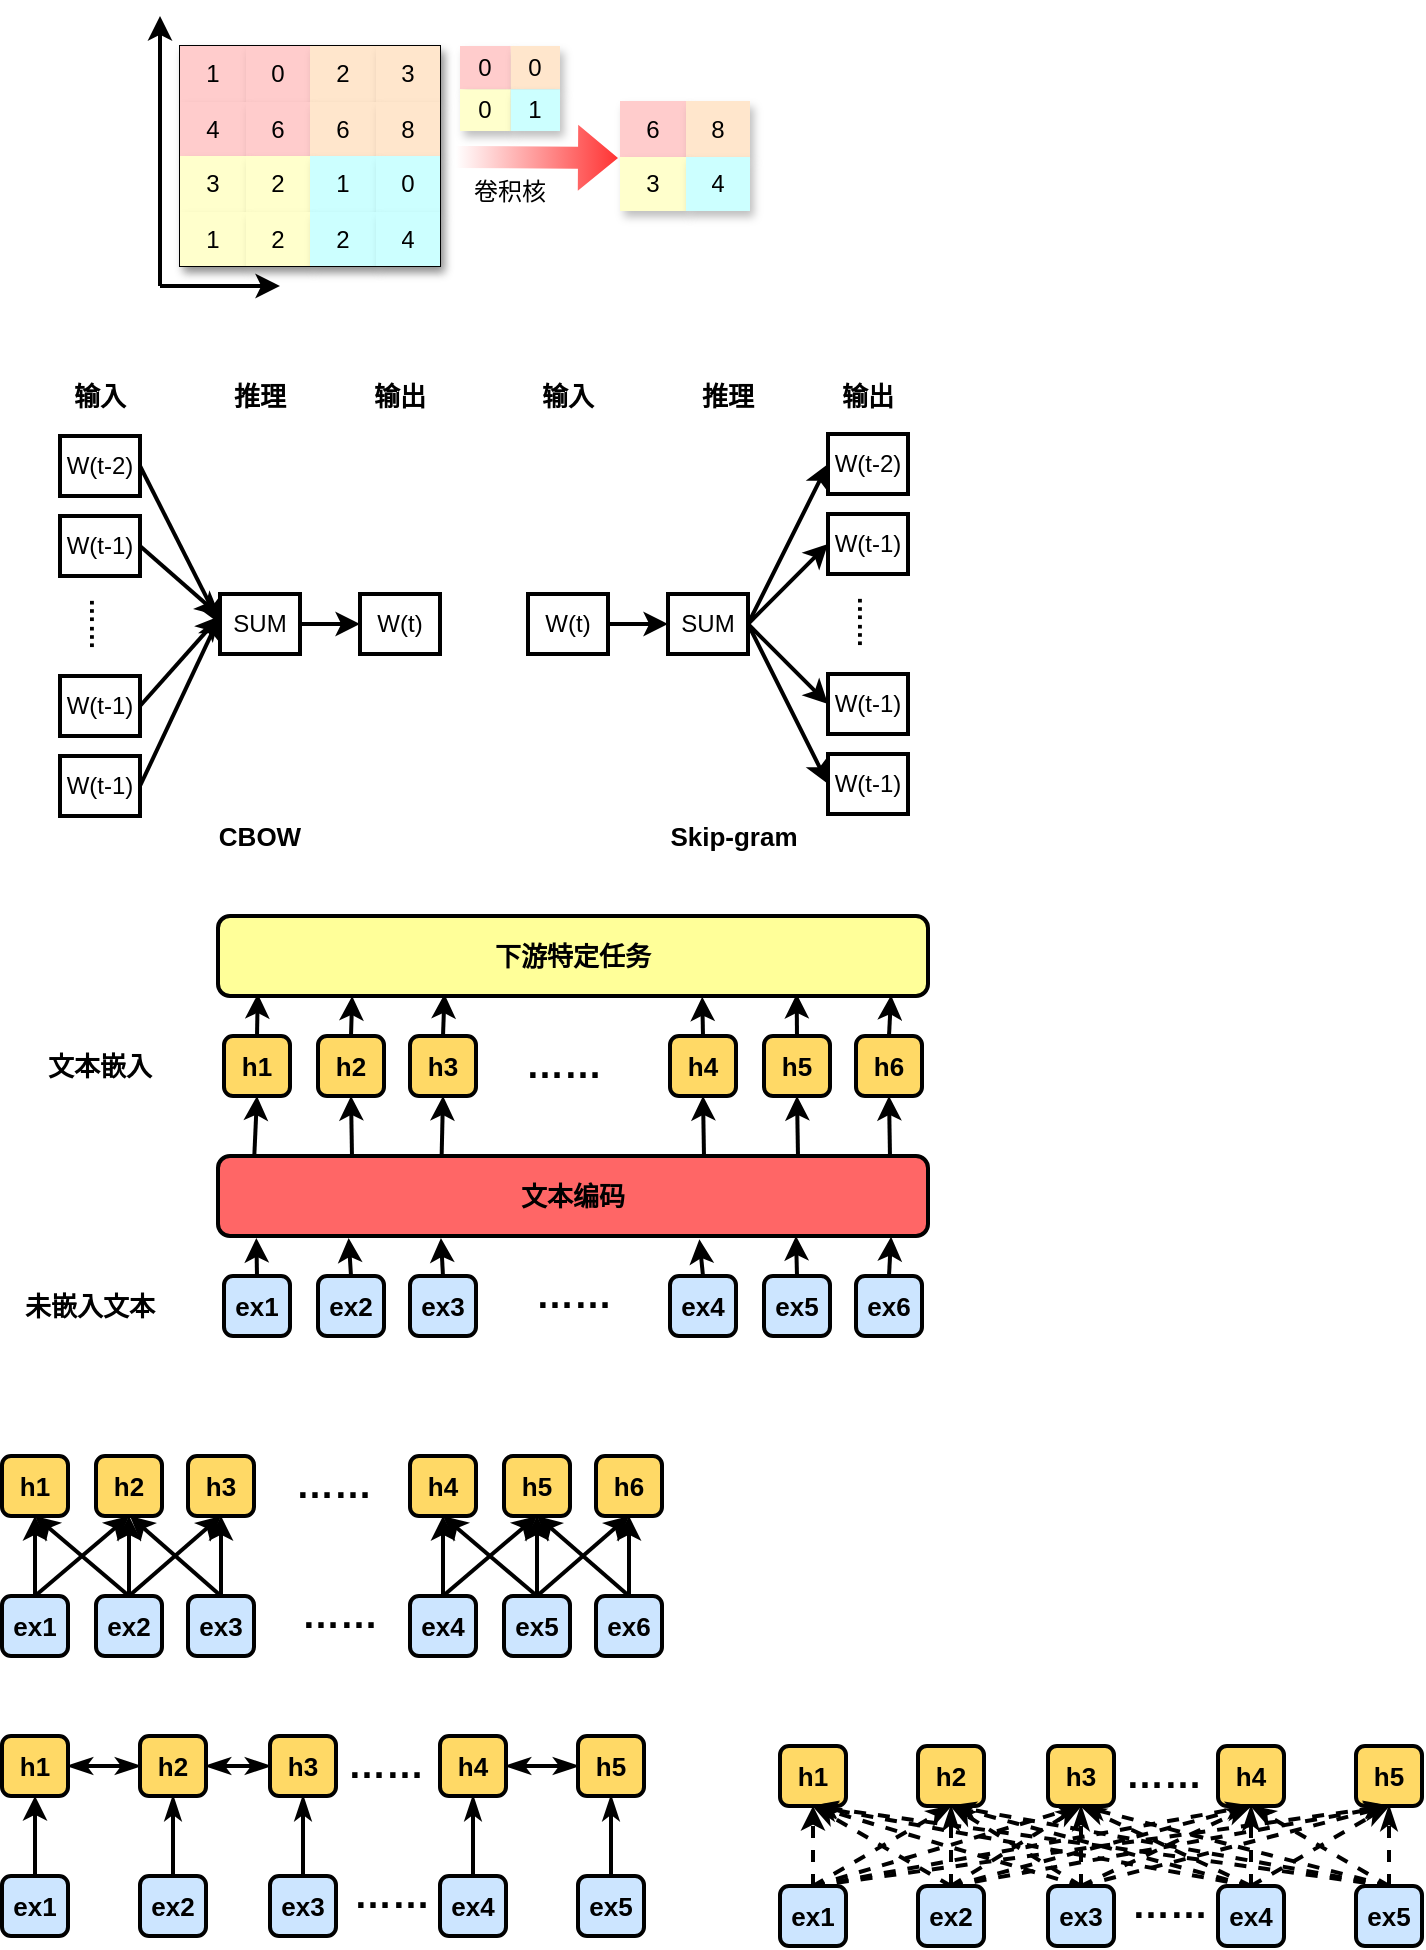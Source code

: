 <mxfile version="14.4.4" type="github">
  <diagram id="OtsRLUMwKF4AFytkGA5a" name="第 1 页">
    <mxGraphModel dx="1209" dy="649" grid="1" gridSize="10" guides="1" tooltips="1" connect="1" arrows="1" fold="1" page="1" pageScale="1" pageWidth="850" pageHeight="1100" math="0" shadow="0">
      <root>
        <mxCell id="0" />
        <mxCell id="1" parent="0" />
        <mxCell id="KBrjWDqQG_YvEj4Xx0qO-27" value="" style="shape=table;html=1;whiteSpace=wrap;startSize=0;container=1;collapsible=0;childLayout=tableLayout;shadow=1;direction=south;" vertex="1" parent="1">
          <mxGeometry x="140" y="35" width="130" height="110" as="geometry" />
        </mxCell>
        <mxCell id="KBrjWDqQG_YvEj4Xx0qO-28" value="" style="shape=partialRectangle;html=1;whiteSpace=wrap;collapsible=0;dropTarget=0;pointerEvents=0;fillColor=none;top=0;left=0;bottom=0;right=0;points=[[0,0.5],[1,0.5]];portConstraint=eastwest;shadow=1;direction=south;" vertex="1" parent="KBrjWDqQG_YvEj4Xx0qO-27">
          <mxGeometry width="130" height="28" as="geometry" />
        </mxCell>
        <mxCell id="KBrjWDqQG_YvEj4Xx0qO-29" value="1" style="shape=partialRectangle;html=1;whiteSpace=wrap;connectable=0;overflow=hidden;top=0;left=0;bottom=0;right=0;shadow=1;direction=south;fillColor=#FFCCCC;" vertex="1" parent="KBrjWDqQG_YvEj4Xx0qO-28">
          <mxGeometry width="33" height="28" as="geometry" />
        </mxCell>
        <mxCell id="KBrjWDqQG_YvEj4Xx0qO-30" value="0" style="shape=partialRectangle;html=1;whiteSpace=wrap;connectable=0;overflow=hidden;top=0;left=0;bottom=0;right=0;shadow=1;direction=south;fillColor=#FFCCCC;" vertex="1" parent="KBrjWDqQG_YvEj4Xx0qO-28">
          <mxGeometry x="33" width="32" height="28" as="geometry" />
        </mxCell>
        <mxCell id="KBrjWDqQG_YvEj4Xx0qO-31" value="2" style="shape=partialRectangle;html=1;whiteSpace=wrap;connectable=0;overflow=hidden;top=0;left=0;bottom=0;right=0;shadow=1;direction=south;fillColor=#FFE6CC;" vertex="1" parent="KBrjWDqQG_YvEj4Xx0qO-28">
          <mxGeometry x="65" width="33" height="28" as="geometry" />
        </mxCell>
        <mxCell id="KBrjWDqQG_YvEj4Xx0qO-32" value="3" style="shape=partialRectangle;html=1;whiteSpace=wrap;connectable=0;overflow=hidden;top=0;left=0;bottom=0;right=0;shadow=1;direction=south;fillColor=#FFE6CC;" vertex="1" parent="KBrjWDqQG_YvEj4Xx0qO-28">
          <mxGeometry x="98" width="32" height="28" as="geometry" />
        </mxCell>
        <mxCell id="KBrjWDqQG_YvEj4Xx0qO-33" value="" style="shape=partialRectangle;html=1;whiteSpace=wrap;collapsible=0;dropTarget=0;pointerEvents=0;fillColor=none;top=0;left=0;bottom=0;right=0;points=[[0,0.5],[1,0.5]];portConstraint=eastwest;shadow=1;direction=south;" vertex="1" parent="KBrjWDqQG_YvEj4Xx0qO-27">
          <mxGeometry y="28" width="130" height="27" as="geometry" />
        </mxCell>
        <mxCell id="KBrjWDqQG_YvEj4Xx0qO-34" value="4" style="shape=partialRectangle;html=1;whiteSpace=wrap;connectable=0;overflow=hidden;top=0;left=0;bottom=0;right=0;shadow=1;direction=south;fillColor=#FFCCCC;" vertex="1" parent="KBrjWDqQG_YvEj4Xx0qO-33">
          <mxGeometry width="33" height="27" as="geometry" />
        </mxCell>
        <mxCell id="KBrjWDqQG_YvEj4Xx0qO-35" value="6" style="shape=partialRectangle;html=1;whiteSpace=wrap;connectable=0;overflow=hidden;top=0;left=0;bottom=0;right=0;shadow=1;direction=south;fillColor=#FFCCCC;" vertex="1" parent="KBrjWDqQG_YvEj4Xx0qO-33">
          <mxGeometry x="33" width="32" height="27" as="geometry" />
        </mxCell>
        <mxCell id="KBrjWDqQG_YvEj4Xx0qO-36" value="6" style="shape=partialRectangle;html=1;whiteSpace=wrap;connectable=0;overflow=hidden;top=0;left=0;bottom=0;right=0;shadow=1;direction=south;fillColor=#FFE6CC;" vertex="1" parent="KBrjWDqQG_YvEj4Xx0qO-33">
          <mxGeometry x="65" width="33" height="27" as="geometry" />
        </mxCell>
        <mxCell id="KBrjWDqQG_YvEj4Xx0qO-37" value="8" style="shape=partialRectangle;html=1;whiteSpace=wrap;connectable=0;overflow=hidden;top=0;left=0;bottom=0;right=0;shadow=1;direction=south;fillColor=#FFE6CC;" vertex="1" parent="KBrjWDqQG_YvEj4Xx0qO-33">
          <mxGeometry x="98" width="32" height="27" as="geometry" />
        </mxCell>
        <mxCell id="KBrjWDqQG_YvEj4Xx0qO-38" value="" style="shape=partialRectangle;html=1;whiteSpace=wrap;collapsible=0;dropTarget=0;pointerEvents=0;fillColor=none;top=0;left=0;bottom=0;right=0;points=[[0,0.5],[1,0.5]];portConstraint=eastwest;shadow=1;direction=south;" vertex="1" parent="KBrjWDqQG_YvEj4Xx0qO-27">
          <mxGeometry y="55" width="130" height="28" as="geometry" />
        </mxCell>
        <mxCell id="KBrjWDqQG_YvEj4Xx0qO-39" value="3" style="shape=partialRectangle;html=1;whiteSpace=wrap;connectable=0;overflow=hidden;top=0;left=0;bottom=0;right=0;shadow=1;direction=south;fillColor=#FFFFCC;" vertex="1" parent="KBrjWDqQG_YvEj4Xx0qO-38">
          <mxGeometry width="33" height="28" as="geometry" />
        </mxCell>
        <mxCell id="KBrjWDqQG_YvEj4Xx0qO-40" value="2" style="shape=partialRectangle;html=1;whiteSpace=wrap;connectable=0;overflow=hidden;top=0;left=0;bottom=0;right=0;shadow=1;direction=south;fillColor=#FFFFCC;" vertex="1" parent="KBrjWDqQG_YvEj4Xx0qO-38">
          <mxGeometry x="33" width="32" height="28" as="geometry" />
        </mxCell>
        <mxCell id="KBrjWDqQG_YvEj4Xx0qO-41" value="1" style="shape=partialRectangle;html=1;whiteSpace=wrap;connectable=0;overflow=hidden;top=0;left=0;bottom=0;right=0;shadow=1;direction=south;fillColor=#CCFFFF;" vertex="1" parent="KBrjWDqQG_YvEj4Xx0qO-38">
          <mxGeometry x="65" width="33" height="28" as="geometry" />
        </mxCell>
        <mxCell id="KBrjWDqQG_YvEj4Xx0qO-42" value="0" style="shape=partialRectangle;html=1;whiteSpace=wrap;connectable=0;overflow=hidden;top=0;left=0;bottom=0;right=0;shadow=1;direction=south;fillColor=#CCFFFF;" vertex="1" parent="KBrjWDqQG_YvEj4Xx0qO-38">
          <mxGeometry x="98" width="32" height="28" as="geometry" />
        </mxCell>
        <mxCell id="KBrjWDqQG_YvEj4Xx0qO-43" value="" style="shape=partialRectangle;html=1;whiteSpace=wrap;collapsible=0;dropTarget=0;pointerEvents=0;fillColor=none;top=0;left=0;bottom=0;right=0;points=[[0,0.5],[1,0.5]];portConstraint=eastwest;shadow=1;direction=south;" vertex="1" parent="KBrjWDqQG_YvEj4Xx0qO-27">
          <mxGeometry y="83" width="130" height="27" as="geometry" />
        </mxCell>
        <mxCell id="KBrjWDqQG_YvEj4Xx0qO-44" value="1" style="shape=partialRectangle;html=1;whiteSpace=wrap;connectable=0;overflow=hidden;top=0;left=0;bottom=0;right=0;shadow=1;direction=south;fillColor=#FFFFCC;" vertex="1" parent="KBrjWDqQG_YvEj4Xx0qO-43">
          <mxGeometry width="33" height="27" as="geometry" />
        </mxCell>
        <mxCell id="KBrjWDqQG_YvEj4Xx0qO-45" value="2" style="shape=partialRectangle;html=1;whiteSpace=wrap;connectable=0;overflow=hidden;top=0;left=0;bottom=0;right=0;shadow=1;direction=south;fillColor=#FFFFCC;" vertex="1" parent="KBrjWDqQG_YvEj4Xx0qO-43">
          <mxGeometry x="33" width="32" height="27" as="geometry" />
        </mxCell>
        <mxCell id="KBrjWDqQG_YvEj4Xx0qO-46" value="2" style="shape=partialRectangle;html=1;whiteSpace=wrap;connectable=0;overflow=hidden;top=0;left=0;bottom=0;right=0;shadow=1;direction=south;fillColor=#CCFFFF;" vertex="1" parent="KBrjWDqQG_YvEj4Xx0qO-43">
          <mxGeometry x="65" width="33" height="27" as="geometry" />
        </mxCell>
        <mxCell id="KBrjWDqQG_YvEj4Xx0qO-47" value="4" style="shape=partialRectangle;html=1;whiteSpace=wrap;connectable=0;overflow=hidden;top=0;left=0;bottom=0;right=0;shadow=1;direction=south;fillColor=#CCFFFF;" vertex="1" parent="KBrjWDqQG_YvEj4Xx0qO-43">
          <mxGeometry x="98" width="32" height="27" as="geometry" />
        </mxCell>
        <mxCell id="KBrjWDqQG_YvEj4Xx0qO-55" value="6" style="shape=partialRectangle;html=1;whiteSpace=wrap;connectable=0;overflow=hidden;top=0;left=0;bottom=0;right=0;shadow=1;direction=south;fillColor=#FFCCCC;" vertex="1" parent="1">
          <mxGeometry x="360" y="62.5" width="33" height="28" as="geometry" />
        </mxCell>
        <mxCell id="KBrjWDqQG_YvEj4Xx0qO-56" value="8" style="shape=partialRectangle;html=1;whiteSpace=wrap;connectable=0;overflow=hidden;top=0;left=0;bottom=0;right=0;shadow=1;direction=south;fillColor=#FFE6CC;" vertex="1" parent="1">
          <mxGeometry x="393" y="62.5" width="32" height="28" as="geometry" />
        </mxCell>
        <mxCell id="KBrjWDqQG_YvEj4Xx0qO-57" value="3" style="shape=partialRectangle;html=1;whiteSpace=wrap;connectable=0;overflow=hidden;top=0;left=0;bottom=0;right=0;shadow=1;direction=south;fillColor=#FFFFCC;" vertex="1" parent="1">
          <mxGeometry x="360" y="90.5" width="33" height="27" as="geometry" />
        </mxCell>
        <mxCell id="KBrjWDqQG_YvEj4Xx0qO-58" value="4" style="shape=partialRectangle;html=1;whiteSpace=wrap;connectable=0;overflow=hidden;top=0;left=0;bottom=0;right=0;shadow=1;direction=south;fillColor=#CCFFFF;" vertex="1" parent="1">
          <mxGeometry x="393" y="90.5" width="32" height="27" as="geometry" />
        </mxCell>
        <mxCell id="KBrjWDqQG_YvEj4Xx0qO-59" value="" style="endArrow=classic;html=1;strokeWidth=2;" edge="1" parent="1">
          <mxGeometry width="50" height="50" relative="1" as="geometry">
            <mxPoint x="130" y="155" as="sourcePoint" />
            <mxPoint x="130" y="20" as="targetPoint" />
          </mxGeometry>
        </mxCell>
        <mxCell id="KBrjWDqQG_YvEj4Xx0qO-60" value="" style="endArrow=classic;html=1;strokeWidth=2;" edge="1" parent="1">
          <mxGeometry width="50" height="50" relative="1" as="geometry">
            <mxPoint x="130" y="155" as="sourcePoint" />
            <mxPoint x="190" y="155" as="targetPoint" />
          </mxGeometry>
        </mxCell>
        <mxCell id="KBrjWDqQG_YvEj4Xx0qO-61" value="" style="shape=flexArrow;endArrow=classic;html=1;strokeWidth=2;fillColor=#ffffff;gradientDirection=east;strokeColor=none;gradientColor=#FF3333;" edge="1" parent="1">
          <mxGeometry width="50" height="50" relative="1" as="geometry">
            <mxPoint x="277" y="90.5" as="sourcePoint" />
            <mxPoint x="360" y="91" as="targetPoint" />
          </mxGeometry>
        </mxCell>
        <mxCell id="KBrjWDqQG_YvEj4Xx0qO-77" value="" style="group" vertex="1" connectable="0" parent="1">
          <mxGeometry x="280" y="35" width="50" height="42.5" as="geometry" />
        </mxCell>
        <mxCell id="KBrjWDqQG_YvEj4Xx0qO-73" value="0" style="shape=partialRectangle;html=1;whiteSpace=wrap;connectable=0;overflow=hidden;top=0;left=0;bottom=0;right=0;shadow=1;direction=south;fillColor=#FFCCCC;" vertex="1" parent="KBrjWDqQG_YvEj4Xx0qO-77">
          <mxGeometry width="25.385" height="21.636" as="geometry" />
        </mxCell>
        <mxCell id="KBrjWDqQG_YvEj4Xx0qO-74" value="0" style="shape=partialRectangle;html=1;whiteSpace=wrap;connectable=0;overflow=hidden;top=0;left=0;bottom=0;right=0;shadow=1;direction=south;fillColor=#FFE6CC;" vertex="1" parent="KBrjWDqQG_YvEj4Xx0qO-77">
          <mxGeometry x="25.385" width="24.615" height="21.636" as="geometry" />
        </mxCell>
        <mxCell id="KBrjWDqQG_YvEj4Xx0qO-75" value="0" style="shape=partialRectangle;html=1;whiteSpace=wrap;connectable=0;overflow=hidden;top=0;left=0;bottom=0;right=0;shadow=1;direction=south;fillColor=#FFFFCC;" vertex="1" parent="KBrjWDqQG_YvEj4Xx0qO-77">
          <mxGeometry y="21.636" width="25.385" height="20.864" as="geometry" />
        </mxCell>
        <mxCell id="KBrjWDqQG_YvEj4Xx0qO-76" value="1" style="shape=partialRectangle;html=1;whiteSpace=wrap;connectable=0;overflow=hidden;top=0;left=0;bottom=0;right=0;shadow=1;direction=south;fillColor=#CCFFFF;" vertex="1" parent="KBrjWDqQG_YvEj4Xx0qO-77">
          <mxGeometry x="25.385" y="21.636" width="24.615" height="20.864" as="geometry" />
        </mxCell>
        <mxCell id="KBrjWDqQG_YvEj4Xx0qO-80" value="卷积核" style="text;html=1;strokeColor=none;fillColor=none;align=center;verticalAlign=middle;whiteSpace=wrap;rounded=0;shadow=1;opacity=0;" vertex="1" parent="1">
          <mxGeometry x="285" y="98" width="40" height="20" as="geometry" />
        </mxCell>
        <mxCell id="KBrjWDqQG_YvEj4Xx0qO-101" style="rounded=0;orthogonalLoop=1;jettySize=auto;html=1;exitX=1;exitY=0.5;exitDx=0;exitDy=0;entryX=0;entryY=0.5;entryDx=0;entryDy=0;strokeColor=#000000;strokeWidth=2;fillColor=#ffffff;gradientColor=#FF3333;" edge="1" parent="1" source="KBrjWDqQG_YvEj4Xx0qO-81" target="KBrjWDqQG_YvEj4Xx0qO-91">
          <mxGeometry relative="1" as="geometry" />
        </mxCell>
        <mxCell id="KBrjWDqQG_YvEj4Xx0qO-81" value="W(t-2)" style="rounded=0;whiteSpace=wrap;html=1;shadow=0;strokeWidth=2;fillColor=none;" vertex="1" parent="1">
          <mxGeometry x="80" y="230" width="40" height="30" as="geometry" />
        </mxCell>
        <mxCell id="KBrjWDqQG_YvEj4Xx0qO-102" style="edgeStyle=none;rounded=0;orthogonalLoop=1;jettySize=auto;html=1;exitX=1;exitY=0.5;exitDx=0;exitDy=0;strokeColor=#000000;strokeWidth=2;fillColor=#ffffff;gradientColor=#FF3333;" edge="1" parent="1" source="KBrjWDqQG_YvEj4Xx0qO-82">
          <mxGeometry relative="1" as="geometry">
            <mxPoint x="160" y="320" as="targetPoint" />
          </mxGeometry>
        </mxCell>
        <mxCell id="KBrjWDqQG_YvEj4Xx0qO-82" value="W(t-1)" style="rounded=0;whiteSpace=wrap;html=1;shadow=0;strokeWidth=2;fillColor=none;" vertex="1" parent="1">
          <mxGeometry x="80" y="270" width="40" height="30" as="geometry" />
        </mxCell>
        <mxCell id="KBrjWDqQG_YvEj4Xx0qO-103" style="edgeStyle=none;rounded=0;orthogonalLoop=1;jettySize=auto;html=1;exitX=1;exitY=0.5;exitDx=0;exitDy=0;strokeColor=#000000;strokeWidth=2;fillColor=#ffffff;gradientColor=#FF3333;" edge="1" parent="1" source="KBrjWDqQG_YvEj4Xx0qO-83">
          <mxGeometry relative="1" as="geometry">
            <mxPoint x="160" y="320" as="targetPoint" />
          </mxGeometry>
        </mxCell>
        <mxCell id="KBrjWDqQG_YvEj4Xx0qO-83" value="W(t-1)" style="rounded=0;whiteSpace=wrap;html=1;shadow=0;strokeWidth=2;fillColor=none;" vertex="1" parent="1">
          <mxGeometry x="80" y="350" width="40" height="30" as="geometry" />
        </mxCell>
        <mxCell id="KBrjWDqQG_YvEj4Xx0qO-104" style="edgeStyle=none;rounded=0;orthogonalLoop=1;jettySize=auto;html=1;exitX=1;exitY=0.5;exitDx=0;exitDy=0;strokeColor=#000000;strokeWidth=2;fillColor=#ffffff;gradientColor=#FF3333;" edge="1" parent="1" source="KBrjWDqQG_YvEj4Xx0qO-84">
          <mxGeometry relative="1" as="geometry">
            <mxPoint x="160" y="320" as="targetPoint" />
          </mxGeometry>
        </mxCell>
        <mxCell id="KBrjWDqQG_YvEj4Xx0qO-84" value="W(t-1)" style="rounded=0;whiteSpace=wrap;html=1;shadow=0;strokeWidth=2;fillColor=none;" vertex="1" parent="1">
          <mxGeometry x="80" y="390" width="40" height="30" as="geometry" />
        </mxCell>
        <mxCell id="KBrjWDqQG_YvEj4Xx0qO-85" value="&lt;b&gt;&lt;font style=&quot;font-size: 13px&quot;&gt;……&lt;/font&gt;&lt;/b&gt;" style="text;html=1;strokeColor=none;fillColor=none;align=center;verticalAlign=middle;whiteSpace=wrap;rounded=0;shadow=0;rotation=90;" vertex="1" parent="1">
          <mxGeometry x="80" y="314" width="40" height="20" as="geometry" />
        </mxCell>
        <mxCell id="KBrjWDqQG_YvEj4Xx0qO-86" value="W(t-2)" style="rounded=0;whiteSpace=wrap;html=1;shadow=0;strokeWidth=2;fillColor=none;" vertex="1" parent="1">
          <mxGeometry x="464" y="229" width="40" height="30" as="geometry" />
        </mxCell>
        <mxCell id="KBrjWDqQG_YvEj4Xx0qO-87" value="W(t-1)" style="rounded=0;whiteSpace=wrap;html=1;shadow=0;strokeWidth=2;fillColor=none;" vertex="1" parent="1">
          <mxGeometry x="464" y="269" width="40" height="30" as="geometry" />
        </mxCell>
        <mxCell id="KBrjWDqQG_YvEj4Xx0qO-88" value="W(t-1)" style="rounded=0;whiteSpace=wrap;html=1;shadow=0;strokeWidth=2;fillColor=none;" vertex="1" parent="1">
          <mxGeometry x="464" y="349" width="40" height="30" as="geometry" />
        </mxCell>
        <mxCell id="KBrjWDqQG_YvEj4Xx0qO-89" value="W(t-1)" style="rounded=0;whiteSpace=wrap;html=1;shadow=0;strokeWidth=2;fillColor=none;" vertex="1" parent="1">
          <mxGeometry x="464" y="389" width="40" height="30" as="geometry" />
        </mxCell>
        <mxCell id="KBrjWDqQG_YvEj4Xx0qO-90" value="&lt;b&gt;&lt;font style=&quot;font-size: 13px&quot;&gt;……&lt;/font&gt;&lt;/b&gt;" style="text;html=1;strokeColor=none;fillColor=none;align=center;verticalAlign=middle;whiteSpace=wrap;rounded=0;shadow=0;rotation=90;" vertex="1" parent="1">
          <mxGeometry x="464" y="313" width="40" height="20" as="geometry" />
        </mxCell>
        <mxCell id="KBrjWDqQG_YvEj4Xx0qO-105" style="edgeStyle=none;rounded=0;orthogonalLoop=1;jettySize=auto;html=1;exitX=1;exitY=0.5;exitDx=0;exitDy=0;entryX=0;entryY=0.5;entryDx=0;entryDy=0;strokeColor=#000000;strokeWidth=2;fillColor=#ffffff;gradientColor=#FF3333;" edge="1" parent="1" source="KBrjWDqQG_YvEj4Xx0qO-91" target="KBrjWDqQG_YvEj4Xx0qO-92">
          <mxGeometry relative="1" as="geometry" />
        </mxCell>
        <mxCell id="KBrjWDqQG_YvEj4Xx0qO-91" value="SUM" style="rounded=0;whiteSpace=wrap;html=1;shadow=0;strokeWidth=2;fillColor=none;" vertex="1" parent="1">
          <mxGeometry x="160" y="309" width="40" height="30" as="geometry" />
        </mxCell>
        <mxCell id="KBrjWDqQG_YvEj4Xx0qO-92" value="W(t)" style="rounded=0;whiteSpace=wrap;html=1;shadow=0;strokeWidth=2;fillColor=none;" vertex="1" parent="1">
          <mxGeometry x="230" y="309" width="40" height="30" as="geometry" />
        </mxCell>
        <mxCell id="KBrjWDqQG_YvEj4Xx0qO-107" style="edgeStyle=none;rounded=0;orthogonalLoop=1;jettySize=auto;html=1;entryX=0;entryY=0.5;entryDx=0;entryDy=0;strokeColor=#000000;strokeWidth=2;fillColor=#ffffff;gradientColor=#FF3333;" edge="1" parent="1" target="KBrjWDqQG_YvEj4Xx0qO-86">
          <mxGeometry relative="1" as="geometry">
            <mxPoint x="424" y="324" as="sourcePoint" />
          </mxGeometry>
        </mxCell>
        <mxCell id="KBrjWDqQG_YvEj4Xx0qO-108" style="edgeStyle=none;rounded=0;orthogonalLoop=1;jettySize=auto;html=1;exitX=1;exitY=0.5;exitDx=0;exitDy=0;entryX=0;entryY=0.5;entryDx=0;entryDy=0;strokeColor=#000000;strokeWidth=2;fillColor=#ffffff;gradientColor=#FF3333;" edge="1" parent="1" source="KBrjWDqQG_YvEj4Xx0qO-98" target="KBrjWDqQG_YvEj4Xx0qO-87">
          <mxGeometry relative="1" as="geometry" />
        </mxCell>
        <mxCell id="KBrjWDqQG_YvEj4Xx0qO-109" style="edgeStyle=none;rounded=0;orthogonalLoop=1;jettySize=auto;html=1;exitX=1;exitY=0.5;exitDx=0;exitDy=0;entryX=0;entryY=0.5;entryDx=0;entryDy=0;strokeColor=#000000;strokeWidth=2;fillColor=#ffffff;gradientColor=#FF3333;" edge="1" parent="1" source="KBrjWDqQG_YvEj4Xx0qO-98" target="KBrjWDqQG_YvEj4Xx0qO-88">
          <mxGeometry relative="1" as="geometry" />
        </mxCell>
        <mxCell id="KBrjWDqQG_YvEj4Xx0qO-110" style="edgeStyle=none;rounded=0;orthogonalLoop=1;jettySize=auto;html=1;exitX=1;exitY=0.5;exitDx=0;exitDy=0;entryX=0;entryY=0.5;entryDx=0;entryDy=0;strokeColor=#000000;strokeWidth=2;fillColor=#ffffff;gradientColor=#FF3333;" edge="1" parent="1" source="KBrjWDqQG_YvEj4Xx0qO-98" target="KBrjWDqQG_YvEj4Xx0qO-89">
          <mxGeometry relative="1" as="geometry" />
        </mxCell>
        <mxCell id="KBrjWDqQG_YvEj4Xx0qO-98" value="SUM" style="rounded=0;whiteSpace=wrap;html=1;shadow=0;strokeWidth=2;fillColor=none;" vertex="1" parent="1">
          <mxGeometry x="384" y="309" width="40" height="30" as="geometry" />
        </mxCell>
        <mxCell id="KBrjWDqQG_YvEj4Xx0qO-106" style="edgeStyle=none;rounded=0;orthogonalLoop=1;jettySize=auto;html=1;exitX=1;exitY=0.5;exitDx=0;exitDy=0;entryX=0;entryY=0.5;entryDx=0;entryDy=0;strokeColor=#000000;strokeWidth=2;fillColor=#ffffff;gradientColor=#FF3333;" edge="1" parent="1" source="KBrjWDqQG_YvEj4Xx0qO-99" target="KBrjWDqQG_YvEj4Xx0qO-98">
          <mxGeometry relative="1" as="geometry" />
        </mxCell>
        <mxCell id="KBrjWDqQG_YvEj4Xx0qO-99" value="W(t)" style="rounded=0;whiteSpace=wrap;html=1;shadow=0;strokeWidth=2;fillColor=none;" vertex="1" parent="1">
          <mxGeometry x="314" y="309" width="40" height="30" as="geometry" />
        </mxCell>
        <mxCell id="KBrjWDqQG_YvEj4Xx0qO-111" value="&lt;b&gt;&lt;font style=&quot;font-size: 13px&quot;&gt;输入&lt;/font&gt;&lt;/b&gt;" style="text;html=1;strokeColor=none;fillColor=none;align=center;verticalAlign=middle;whiteSpace=wrap;rounded=0;shadow=0;" vertex="1" parent="1">
          <mxGeometry x="80" y="200" width="40" height="20" as="geometry" />
        </mxCell>
        <mxCell id="KBrjWDqQG_YvEj4Xx0qO-112" value="&lt;span style=&quot;font-size: 13px&quot;&gt;&lt;b&gt;推理&lt;/b&gt;&lt;/span&gt;" style="text;html=1;strokeColor=none;fillColor=none;align=center;verticalAlign=middle;whiteSpace=wrap;rounded=0;shadow=0;" vertex="1" parent="1">
          <mxGeometry x="160" y="200" width="40" height="20" as="geometry" />
        </mxCell>
        <mxCell id="KBrjWDqQG_YvEj4Xx0qO-113" value="&lt;span style=&quot;font-size: 13px&quot;&gt;&lt;b&gt;输出&lt;/b&gt;&lt;/span&gt;" style="text;html=1;strokeColor=none;fillColor=none;align=center;verticalAlign=middle;whiteSpace=wrap;rounded=0;shadow=0;" vertex="1" parent="1">
          <mxGeometry x="230" y="200" width="40" height="20" as="geometry" />
        </mxCell>
        <mxCell id="KBrjWDqQG_YvEj4Xx0qO-114" value="&lt;b&gt;&lt;font style=&quot;font-size: 13px&quot;&gt;输入&lt;/font&gt;&lt;/b&gt;" style="text;html=1;strokeColor=none;fillColor=none;align=center;verticalAlign=middle;whiteSpace=wrap;rounded=0;shadow=0;" vertex="1" parent="1">
          <mxGeometry x="314" y="200" width="40" height="20" as="geometry" />
        </mxCell>
        <mxCell id="KBrjWDqQG_YvEj4Xx0qO-115" value="&lt;span style=&quot;font-size: 13px&quot;&gt;&lt;b&gt;推理&lt;/b&gt;&lt;/span&gt;" style="text;html=1;strokeColor=none;fillColor=none;align=center;verticalAlign=middle;whiteSpace=wrap;rounded=0;shadow=0;" vertex="1" parent="1">
          <mxGeometry x="394" y="200" width="40" height="20" as="geometry" />
        </mxCell>
        <mxCell id="KBrjWDqQG_YvEj4Xx0qO-116" value="&lt;span style=&quot;font-size: 13px&quot;&gt;&lt;b&gt;输出&lt;/b&gt;&lt;/span&gt;" style="text;html=1;strokeColor=none;fillColor=none;align=center;verticalAlign=middle;whiteSpace=wrap;rounded=0;shadow=0;" vertex="1" parent="1">
          <mxGeometry x="464" y="200" width="40" height="20" as="geometry" />
        </mxCell>
        <mxCell id="KBrjWDqQG_YvEj4Xx0qO-117" value="&lt;font style=&quot;font-size: 13px&quot;&gt;&lt;b&gt;CBOW&lt;/b&gt;&lt;/font&gt;" style="text;html=1;strokeColor=none;fillColor=none;align=center;verticalAlign=middle;whiteSpace=wrap;rounded=0;shadow=0;" vertex="1" parent="1">
          <mxGeometry x="160" y="420" width="40" height="20" as="geometry" />
        </mxCell>
        <mxCell id="KBrjWDqQG_YvEj4Xx0qO-118" value="&lt;span style=&quot;font-size: 13px&quot;&gt;&lt;b&gt;Skip-gram&lt;br&gt;&lt;/b&gt;&lt;/span&gt;" style="text;html=1;strokeColor=none;fillColor=none;align=center;verticalAlign=middle;whiteSpace=wrap;rounded=0;shadow=0;" vertex="1" parent="1">
          <mxGeometry x="384" y="420" width="66" height="20" as="geometry" />
        </mxCell>
        <mxCell id="KBrjWDqQG_YvEj4Xx0qO-119" value="&lt;font style=&quot;font-size: 13px&quot;&gt;&lt;b&gt;下游特定任务&lt;/b&gt;&lt;/font&gt;" style="rounded=1;whiteSpace=wrap;html=1;shadow=0;strokeWidth=2;fillColor=#FFFF99;" vertex="1" parent="1">
          <mxGeometry x="159" y="470" width="355" height="40" as="geometry" />
        </mxCell>
        <mxCell id="KBrjWDqQG_YvEj4Xx0qO-151" style="edgeStyle=none;rounded=0;orthogonalLoop=1;jettySize=auto;html=1;exitX=0.5;exitY=0;exitDx=0;exitDy=0;entryX=0.056;entryY=0.975;entryDx=0;entryDy=0;entryPerimeter=0;strokeColor=#000000;strokeWidth=2;fillColor=#ffffff;gradientColor=#FF3333;" edge="1" parent="1" source="KBrjWDqQG_YvEj4Xx0qO-122" target="KBrjWDqQG_YvEj4Xx0qO-119">
          <mxGeometry relative="1" as="geometry" />
        </mxCell>
        <mxCell id="KBrjWDqQG_YvEj4Xx0qO-122" value="&lt;font style=&quot;font-size: 13px&quot;&gt;&lt;b&gt;h1&lt;/b&gt;&lt;/font&gt;" style="rounded=1;whiteSpace=wrap;html=1;shadow=0;strokeWidth=2;fillColor=#FFD966;" vertex="1" parent="1">
          <mxGeometry x="162" y="530" width="33" height="30" as="geometry" />
        </mxCell>
        <mxCell id="KBrjWDqQG_YvEj4Xx0qO-152" style="edgeStyle=none;rounded=0;orthogonalLoop=1;jettySize=auto;html=1;exitX=0.5;exitY=0;exitDx=0;exitDy=0;entryX=0.189;entryY=1;entryDx=0;entryDy=0;entryPerimeter=0;strokeColor=#000000;strokeWidth=2;fillColor=#ffffff;gradientColor=#FF3333;" edge="1" parent="1" source="KBrjWDqQG_YvEj4Xx0qO-123" target="KBrjWDqQG_YvEj4Xx0qO-119">
          <mxGeometry relative="1" as="geometry" />
        </mxCell>
        <mxCell id="KBrjWDqQG_YvEj4Xx0qO-123" value="&lt;font style=&quot;font-size: 13px&quot;&gt;&lt;b&gt;h2&lt;/b&gt;&lt;/font&gt;" style="rounded=1;whiteSpace=wrap;html=1;shadow=0;strokeWidth=2;fillColor=#FFD966;" vertex="1" parent="1">
          <mxGeometry x="209" y="530" width="33" height="30" as="geometry" />
        </mxCell>
        <mxCell id="KBrjWDqQG_YvEj4Xx0qO-153" style="edgeStyle=none;rounded=0;orthogonalLoop=1;jettySize=auto;html=1;exitX=0.5;exitY=0;exitDx=0;exitDy=0;entryX=0.319;entryY=0.975;entryDx=0;entryDy=0;entryPerimeter=0;strokeColor=#000000;strokeWidth=2;fillColor=#ffffff;gradientColor=#FF3333;" edge="1" parent="1" source="KBrjWDqQG_YvEj4Xx0qO-126" target="KBrjWDqQG_YvEj4Xx0qO-119">
          <mxGeometry relative="1" as="geometry" />
        </mxCell>
        <mxCell id="KBrjWDqQG_YvEj4Xx0qO-126" value="&lt;font style=&quot;font-size: 13px&quot;&gt;&lt;b&gt;h3&lt;/b&gt;&lt;/font&gt;" style="rounded=1;whiteSpace=wrap;html=1;shadow=0;strokeWidth=2;fillColor=#FFD966;" vertex="1" parent="1">
          <mxGeometry x="255" y="530" width="33" height="30" as="geometry" />
        </mxCell>
        <mxCell id="KBrjWDqQG_YvEj4Xx0qO-154" style="edgeStyle=none;rounded=0;orthogonalLoop=1;jettySize=auto;html=1;exitX=0.5;exitY=0;exitDx=0;exitDy=0;entryX=0.682;entryY=1.008;entryDx=0;entryDy=0;entryPerimeter=0;strokeColor=#000000;strokeWidth=2;fillColor=#ffffff;gradientColor=#FF3333;" edge="1" parent="1" source="KBrjWDqQG_YvEj4Xx0qO-127" target="KBrjWDqQG_YvEj4Xx0qO-119">
          <mxGeometry relative="1" as="geometry" />
        </mxCell>
        <mxCell id="KBrjWDqQG_YvEj4Xx0qO-127" value="&lt;font style=&quot;font-size: 13px&quot;&gt;&lt;b&gt;h4&lt;/b&gt;&lt;/font&gt;" style="rounded=1;whiteSpace=wrap;html=1;shadow=0;strokeWidth=2;fillColor=#FFD966;" vertex="1" parent="1">
          <mxGeometry x="385" y="530" width="33" height="30" as="geometry" />
        </mxCell>
        <mxCell id="KBrjWDqQG_YvEj4Xx0qO-155" style="edgeStyle=none;rounded=0;orthogonalLoop=1;jettySize=auto;html=1;exitX=0.5;exitY=0;exitDx=0;exitDy=0;entryX=0.815;entryY=0.975;entryDx=0;entryDy=0;entryPerimeter=0;strokeColor=#000000;strokeWidth=2;fillColor=#ffffff;gradientColor=#FF3333;" edge="1" parent="1" source="KBrjWDqQG_YvEj4Xx0qO-128" target="KBrjWDqQG_YvEj4Xx0qO-119">
          <mxGeometry relative="1" as="geometry" />
        </mxCell>
        <mxCell id="KBrjWDqQG_YvEj4Xx0qO-128" value="&lt;font style=&quot;font-size: 13px&quot;&gt;&lt;b&gt;h5&lt;/b&gt;&lt;/font&gt;" style="rounded=1;whiteSpace=wrap;html=1;shadow=0;strokeWidth=2;fillColor=#FFD966;" vertex="1" parent="1">
          <mxGeometry x="432" y="530" width="33" height="30" as="geometry" />
        </mxCell>
        <mxCell id="KBrjWDqQG_YvEj4Xx0qO-156" style="edgeStyle=none;rounded=0;orthogonalLoop=1;jettySize=auto;html=1;exitX=0.5;exitY=0;exitDx=0;exitDy=0;entryX=0.948;entryY=0.992;entryDx=0;entryDy=0;entryPerimeter=0;strokeColor=#000000;strokeWidth=2;fillColor=#ffffff;gradientColor=#FF3333;" edge="1" parent="1" source="KBrjWDqQG_YvEj4Xx0qO-129" target="KBrjWDqQG_YvEj4Xx0qO-119">
          <mxGeometry relative="1" as="geometry" />
        </mxCell>
        <mxCell id="KBrjWDqQG_YvEj4Xx0qO-129" value="&lt;font style=&quot;font-size: 13px&quot;&gt;&lt;b&gt;h6&lt;/b&gt;&lt;/font&gt;" style="rounded=1;whiteSpace=wrap;html=1;shadow=0;strokeWidth=2;fillColor=#FFD966;" vertex="1" parent="1">
          <mxGeometry x="478" y="530" width="33" height="30" as="geometry" />
        </mxCell>
        <mxCell id="KBrjWDqQG_YvEj4Xx0qO-130" value="&lt;span style=&quot;font-size: 13px&quot;&gt;&lt;b&gt;文本编码&lt;/b&gt;&lt;/span&gt;" style="rounded=1;whiteSpace=wrap;html=1;shadow=0;strokeWidth=2;fillColor=#FF6666;" vertex="1" parent="1">
          <mxGeometry x="159" y="590" width="355" height="40" as="geometry" />
        </mxCell>
        <mxCell id="KBrjWDqQG_YvEj4Xx0qO-139" style="edgeStyle=none;rounded=0;orthogonalLoop=1;jettySize=auto;html=1;exitX=0.5;exitY=0;exitDx=0;exitDy=0;entryX=0.054;entryY=1.025;entryDx=0;entryDy=0;entryPerimeter=0;strokeColor=#000000;strokeWidth=2;fillColor=#ffffff;gradientColor=#FF3333;" edge="1" parent="1" source="KBrjWDqQG_YvEj4Xx0qO-131" target="KBrjWDqQG_YvEj4Xx0qO-130">
          <mxGeometry relative="1" as="geometry" />
        </mxCell>
        <mxCell id="KBrjWDqQG_YvEj4Xx0qO-131" value="&lt;span style=&quot;font-size: 13px&quot;&gt;&lt;b&gt;ex1&lt;/b&gt;&lt;/span&gt;" style="rounded=1;whiteSpace=wrap;html=1;shadow=0;strokeWidth=2;fillColor=#CCE5FF;" vertex="1" parent="1">
          <mxGeometry x="162" y="650" width="33" height="30" as="geometry" />
        </mxCell>
        <mxCell id="KBrjWDqQG_YvEj4Xx0qO-140" style="edgeStyle=none;rounded=0;orthogonalLoop=1;jettySize=auto;html=1;exitX=0.5;exitY=0;exitDx=0;exitDy=0;entryX=0.184;entryY=1.025;entryDx=0;entryDy=0;entryPerimeter=0;strokeColor=#000000;strokeWidth=2;fillColor=#ffffff;gradientColor=#FF3333;" edge="1" parent="1" source="KBrjWDqQG_YvEj4Xx0qO-132" target="KBrjWDqQG_YvEj4Xx0qO-130">
          <mxGeometry relative="1" as="geometry" />
        </mxCell>
        <mxCell id="KBrjWDqQG_YvEj4Xx0qO-132" value="&lt;span style=&quot;font-size: 13px&quot;&gt;&lt;b&gt;ex2&lt;/b&gt;&lt;/span&gt;" style="rounded=1;whiteSpace=wrap;html=1;shadow=0;strokeWidth=2;fillColor=#CCE5FF;" vertex="1" parent="1">
          <mxGeometry x="209" y="650" width="33" height="30" as="geometry" />
        </mxCell>
        <mxCell id="KBrjWDqQG_YvEj4Xx0qO-141" style="edgeStyle=none;rounded=0;orthogonalLoop=1;jettySize=auto;html=1;exitX=0.5;exitY=0;exitDx=0;exitDy=0;entryX=0.314;entryY=1.025;entryDx=0;entryDy=0;entryPerimeter=0;strokeColor=#000000;strokeWidth=2;fillColor=#ffffff;gradientColor=#FF3333;" edge="1" parent="1" source="KBrjWDqQG_YvEj4Xx0qO-133" target="KBrjWDqQG_YvEj4Xx0qO-130">
          <mxGeometry relative="1" as="geometry" />
        </mxCell>
        <mxCell id="KBrjWDqQG_YvEj4Xx0qO-133" value="&lt;font style=&quot;font-size: 13px&quot;&gt;&lt;b&gt;ex3&lt;/b&gt;&lt;/font&gt;" style="rounded=1;whiteSpace=wrap;html=1;shadow=0;strokeWidth=2;fillColor=#CCE5FF;" vertex="1" parent="1">
          <mxGeometry x="255" y="650" width="33" height="30" as="geometry" />
        </mxCell>
        <mxCell id="KBrjWDqQG_YvEj4Xx0qO-142" style="edgeStyle=none;rounded=0;orthogonalLoop=1;jettySize=auto;html=1;exitX=0.5;exitY=0;exitDx=0;exitDy=0;entryX=0.678;entryY=1.042;entryDx=0;entryDy=0;entryPerimeter=0;strokeColor=#000000;strokeWidth=2;fillColor=#ffffff;gradientColor=#FF3333;" edge="1" parent="1" source="KBrjWDqQG_YvEj4Xx0qO-134" target="KBrjWDqQG_YvEj4Xx0qO-130">
          <mxGeometry relative="1" as="geometry" />
        </mxCell>
        <mxCell id="KBrjWDqQG_YvEj4Xx0qO-134" value="&lt;font style=&quot;font-size: 13px&quot;&gt;&lt;b&gt;ex4&lt;/b&gt;&lt;/font&gt;" style="rounded=1;whiteSpace=wrap;html=1;shadow=0;strokeWidth=2;fillColor=#CCE5FF;" vertex="1" parent="1">
          <mxGeometry x="385" y="650" width="33" height="30" as="geometry" />
        </mxCell>
        <mxCell id="KBrjWDqQG_YvEj4Xx0qO-143" style="edgeStyle=none;rounded=0;orthogonalLoop=1;jettySize=auto;html=1;exitX=0.5;exitY=0;exitDx=0;exitDy=0;strokeColor=#000000;strokeWidth=2;fillColor=#ffffff;gradientColor=#FF3333;" edge="1" parent="1" source="KBrjWDqQG_YvEj4Xx0qO-135">
          <mxGeometry relative="1" as="geometry">
            <mxPoint x="448" y="630" as="targetPoint" />
          </mxGeometry>
        </mxCell>
        <mxCell id="KBrjWDqQG_YvEj4Xx0qO-135" value="&lt;font style=&quot;font-size: 13px&quot;&gt;&lt;b&gt;ex5&lt;/b&gt;&lt;/font&gt;" style="rounded=1;whiteSpace=wrap;html=1;shadow=0;strokeWidth=2;fillColor=#CCE5FF;" vertex="1" parent="1">
          <mxGeometry x="432" y="650" width="33" height="30" as="geometry" />
        </mxCell>
        <mxCell id="KBrjWDqQG_YvEj4Xx0qO-144" style="edgeStyle=none;rounded=0;orthogonalLoop=1;jettySize=auto;html=1;exitX=0.5;exitY=0;exitDx=0;exitDy=0;entryX=0.948;entryY=1.008;entryDx=0;entryDy=0;entryPerimeter=0;strokeColor=#000000;strokeWidth=2;fillColor=#ffffff;gradientColor=#FF3333;" edge="1" parent="1" source="KBrjWDqQG_YvEj4Xx0qO-136" target="KBrjWDqQG_YvEj4Xx0qO-130">
          <mxGeometry relative="1" as="geometry" />
        </mxCell>
        <mxCell id="KBrjWDqQG_YvEj4Xx0qO-136" value="&lt;font style=&quot;font-size: 13px&quot;&gt;&lt;b&gt;ex6&lt;/b&gt;&lt;/font&gt;" style="rounded=1;whiteSpace=wrap;html=1;shadow=0;strokeWidth=2;fillColor=#CCE5FF;" vertex="1" parent="1">
          <mxGeometry x="478" y="650" width="33" height="30" as="geometry" />
        </mxCell>
        <mxCell id="KBrjWDqQG_YvEj4Xx0qO-137" value="&lt;b&gt;&lt;font style=&quot;font-size: 13px&quot;&gt;文本嵌入&lt;/font&gt;&lt;/b&gt;" style="text;html=1;strokeColor=none;fillColor=none;align=center;verticalAlign=middle;whiteSpace=wrap;rounded=0;shadow=0;" vertex="1" parent="1">
          <mxGeometry x="70" y="535" width="60" height="20" as="geometry" />
        </mxCell>
        <mxCell id="KBrjWDqQG_YvEj4Xx0qO-138" value="&lt;span style=&quot;font-size: 13px&quot;&gt;&lt;b&gt;未嵌入文本&lt;/b&gt;&lt;/span&gt;" style="text;html=1;strokeColor=none;fillColor=none;align=center;verticalAlign=middle;whiteSpace=wrap;rounded=0;shadow=0;" vertex="1" parent="1">
          <mxGeometry x="60" y="655" width="70" height="20" as="geometry" />
        </mxCell>
        <mxCell id="KBrjWDqQG_YvEj4Xx0qO-145" style="edgeStyle=none;rounded=0;orthogonalLoop=1;jettySize=auto;html=1;entryX=0.5;entryY=1;entryDx=0;entryDy=0;strokeColor=#000000;strokeWidth=2;fillColor=#ffffff;gradientColor=#FF3333;" edge="1" parent="1" target="KBrjWDqQG_YvEj4Xx0qO-129">
          <mxGeometry relative="1" as="geometry">
            <mxPoint x="495" y="590" as="sourcePoint" />
            <mxPoint x="505.54" y="640.32" as="targetPoint" />
          </mxGeometry>
        </mxCell>
        <mxCell id="KBrjWDqQG_YvEj4Xx0qO-146" style="edgeStyle=none;rounded=0;orthogonalLoop=1;jettySize=auto;html=1;entryX=0.5;entryY=1;entryDx=0;entryDy=0;strokeColor=#000000;strokeWidth=2;fillColor=#ffffff;gradientColor=#FF3333;" edge="1" parent="1" target="KBrjWDqQG_YvEj4Xx0qO-128">
          <mxGeometry relative="1" as="geometry">
            <mxPoint x="449" y="590" as="sourcePoint" />
            <mxPoint x="504.5" y="570" as="targetPoint" />
          </mxGeometry>
        </mxCell>
        <mxCell id="KBrjWDqQG_YvEj4Xx0qO-147" style="edgeStyle=none;rounded=0;orthogonalLoop=1;jettySize=auto;html=1;entryX=0.5;entryY=1;entryDx=0;entryDy=0;strokeColor=#000000;strokeWidth=2;fillColor=#ffffff;gradientColor=#FF3333;" edge="1" parent="1" target="KBrjWDqQG_YvEj4Xx0qO-127">
          <mxGeometry relative="1" as="geometry">
            <mxPoint x="402" y="590" as="sourcePoint" />
            <mxPoint x="458.5" y="570" as="targetPoint" />
          </mxGeometry>
        </mxCell>
        <mxCell id="KBrjWDqQG_YvEj4Xx0qO-148" style="edgeStyle=none;rounded=0;orthogonalLoop=1;jettySize=auto;html=1;entryX=0.5;entryY=1;entryDx=0;entryDy=0;strokeColor=#000000;strokeWidth=2;fillColor=#ffffff;gradientColor=#FF3333;exitX=0.315;exitY=-0.008;exitDx=0;exitDy=0;exitPerimeter=0;" edge="1" parent="1" source="KBrjWDqQG_YvEj4Xx0qO-130" target="KBrjWDqQG_YvEj4Xx0qO-126">
          <mxGeometry relative="1" as="geometry">
            <mxPoint x="412" y="600" as="sourcePoint" />
            <mxPoint x="411.5" y="570" as="targetPoint" />
          </mxGeometry>
        </mxCell>
        <mxCell id="KBrjWDqQG_YvEj4Xx0qO-149" style="edgeStyle=none;rounded=0;orthogonalLoop=1;jettySize=auto;html=1;entryX=0.5;entryY=1;entryDx=0;entryDy=0;strokeColor=#000000;strokeWidth=2;fillColor=#ffffff;gradientColor=#FF3333;" edge="1" parent="1" target="KBrjWDqQG_YvEj4Xx0qO-123">
          <mxGeometry relative="1" as="geometry">
            <mxPoint x="226" y="590" as="sourcePoint" />
            <mxPoint x="421.5" y="580" as="targetPoint" />
          </mxGeometry>
        </mxCell>
        <mxCell id="KBrjWDqQG_YvEj4Xx0qO-150" style="edgeStyle=none;rounded=0;orthogonalLoop=1;jettySize=auto;html=1;entryX=0.5;entryY=1;entryDx=0;entryDy=0;strokeColor=#000000;strokeWidth=2;fillColor=#ffffff;gradientColor=#FF3333;exitX=0.051;exitY=0.025;exitDx=0;exitDy=0;exitPerimeter=0;" edge="1" parent="1" source="KBrjWDqQG_YvEj4Xx0qO-130" target="KBrjWDqQG_YvEj4Xx0qO-122">
          <mxGeometry relative="1" as="geometry">
            <mxPoint x="236" y="600" as="sourcePoint" />
            <mxPoint x="235.5" y="570" as="targetPoint" />
          </mxGeometry>
        </mxCell>
        <mxCell id="KBrjWDqQG_YvEj4Xx0qO-157" value="&lt;b&gt;&lt;font style=&quot;font-size: 19px&quot;&gt;……&lt;/font&gt;&lt;/b&gt;" style="text;html=1;strokeColor=none;fillColor=none;align=center;verticalAlign=middle;whiteSpace=wrap;rounded=0;shadow=0;" vertex="1" parent="1">
          <mxGeometry x="306.5" y="535" width="50" height="20" as="geometry" />
        </mxCell>
        <mxCell id="KBrjWDqQG_YvEj4Xx0qO-159" value="&lt;b&gt;&lt;font style=&quot;font-size: 19px&quot;&gt;……&lt;/font&gt;&lt;/b&gt;" style="text;html=1;strokeColor=none;fillColor=none;align=center;verticalAlign=middle;whiteSpace=wrap;rounded=0;shadow=0;" vertex="1" parent="1">
          <mxGeometry x="311.5" y="650" width="50" height="20" as="geometry" />
        </mxCell>
        <mxCell id="KBrjWDqQG_YvEj4Xx0qO-160" value="&lt;font style=&quot;font-size: 13px&quot;&gt;&lt;b&gt;h1&lt;/b&gt;&lt;/font&gt;" style="rounded=1;whiteSpace=wrap;html=1;shadow=0;strokeWidth=2;fillColor=#FFD966;" vertex="1" parent="1">
          <mxGeometry x="51" y="740" width="33" height="30" as="geometry" />
        </mxCell>
        <mxCell id="KBrjWDqQG_YvEj4Xx0qO-161" value="&lt;font style=&quot;font-size: 13px&quot;&gt;&lt;b&gt;h2&lt;/b&gt;&lt;/font&gt;" style="rounded=1;whiteSpace=wrap;html=1;shadow=0;strokeWidth=2;fillColor=#FFD966;" vertex="1" parent="1">
          <mxGeometry x="98" y="740" width="33" height="30" as="geometry" />
        </mxCell>
        <mxCell id="KBrjWDqQG_YvEj4Xx0qO-162" value="&lt;font style=&quot;font-size: 13px&quot;&gt;&lt;b&gt;h3&lt;/b&gt;&lt;/font&gt;" style="rounded=1;whiteSpace=wrap;html=1;shadow=0;strokeWidth=2;fillColor=#FFD966;" vertex="1" parent="1">
          <mxGeometry x="144" y="740" width="33" height="30" as="geometry" />
        </mxCell>
        <mxCell id="KBrjWDqQG_YvEj4Xx0qO-163" value="&lt;font style=&quot;font-size: 13px&quot;&gt;&lt;b&gt;h4&lt;/b&gt;&lt;/font&gt;" style="rounded=1;whiteSpace=wrap;html=1;shadow=0;strokeWidth=2;fillColor=#FFD966;" vertex="1" parent="1">
          <mxGeometry x="255" y="740" width="33" height="30" as="geometry" />
        </mxCell>
        <mxCell id="KBrjWDqQG_YvEj4Xx0qO-164" value="&lt;font style=&quot;font-size: 13px&quot;&gt;&lt;b&gt;h5&lt;/b&gt;&lt;/font&gt;" style="rounded=1;whiteSpace=wrap;html=1;shadow=0;strokeWidth=2;fillColor=#FFD966;" vertex="1" parent="1">
          <mxGeometry x="302" y="740" width="33" height="30" as="geometry" />
        </mxCell>
        <mxCell id="KBrjWDqQG_YvEj4Xx0qO-165" value="&lt;font style=&quot;font-size: 13px&quot;&gt;&lt;b&gt;h6&lt;/b&gt;&lt;/font&gt;" style="rounded=1;whiteSpace=wrap;html=1;shadow=0;strokeWidth=2;fillColor=#FFD966;" vertex="1" parent="1">
          <mxGeometry x="348" y="740" width="33" height="30" as="geometry" />
        </mxCell>
        <mxCell id="KBrjWDqQG_YvEj4Xx0qO-166" value="&lt;b&gt;&lt;font style=&quot;font-size: 19px&quot;&gt;……&lt;/font&gt;&lt;/b&gt;" style="text;html=1;strokeColor=none;fillColor=none;align=center;verticalAlign=middle;whiteSpace=wrap;rounded=0;shadow=0;" vertex="1" parent="1">
          <mxGeometry x="192" y="745" width="50" height="20" as="geometry" />
        </mxCell>
        <mxCell id="KBrjWDqQG_YvEj4Xx0qO-175" style="edgeStyle=none;rounded=0;orthogonalLoop=1;jettySize=auto;html=1;exitX=0.5;exitY=0;exitDx=0;exitDy=0;entryX=0.5;entryY=1;entryDx=0;entryDy=0;strokeColor=#000000;strokeWidth=2;fillColor=#ffffff;gradientColor=#FF3333;" edge="1" parent="1" target="KBrjWDqQG_YvEj4Xx0qO-160">
          <mxGeometry relative="1" as="geometry">
            <mxPoint x="67.5" y="810" as="sourcePoint" />
          </mxGeometry>
        </mxCell>
        <mxCell id="KBrjWDqQG_YvEj4Xx0qO-181" style="edgeStyle=none;rounded=0;orthogonalLoop=1;jettySize=auto;html=1;exitX=0.5;exitY=0;exitDx=0;exitDy=0;entryX=0.5;entryY=1;entryDx=0;entryDy=0;strokeColor=#000000;strokeWidth=2;fillColor=#ffffff;gradientColor=#FF3333;" edge="1" parent="1" target="KBrjWDqQG_YvEj4Xx0qO-161">
          <mxGeometry relative="1" as="geometry">
            <mxPoint x="67.5" y="810" as="sourcePoint" />
          </mxGeometry>
        </mxCell>
        <mxCell id="KBrjWDqQG_YvEj4Xx0qO-176" style="edgeStyle=none;rounded=0;orthogonalLoop=1;jettySize=auto;html=1;exitX=0.5;exitY=0;exitDx=0;exitDy=0;entryX=0.5;entryY=1;entryDx=0;entryDy=0;strokeColor=#000000;strokeWidth=2;fillColor=#ffffff;gradientColor=#FF3333;" edge="1" parent="1" target="KBrjWDqQG_YvEj4Xx0qO-161">
          <mxGeometry relative="1" as="geometry">
            <mxPoint x="114.5" y="810" as="sourcePoint" />
          </mxGeometry>
        </mxCell>
        <mxCell id="KBrjWDqQG_YvEj4Xx0qO-182" style="edgeStyle=none;rounded=0;orthogonalLoop=1;jettySize=auto;html=1;exitX=0.5;exitY=0;exitDx=0;exitDy=0;entryX=0.5;entryY=1;entryDx=0;entryDy=0;strokeColor=#000000;strokeWidth=2;fillColor=#ffffff;gradientColor=#FF3333;" edge="1" parent="1" target="KBrjWDqQG_YvEj4Xx0qO-162">
          <mxGeometry relative="1" as="geometry">
            <mxPoint x="114.5" y="810" as="sourcePoint" />
          </mxGeometry>
        </mxCell>
        <mxCell id="KBrjWDqQG_YvEj4Xx0qO-183" style="edgeStyle=none;rounded=0;orthogonalLoop=1;jettySize=auto;html=1;exitX=0.5;exitY=0;exitDx=0;exitDy=0;entryX=0.5;entryY=1;entryDx=0;entryDy=0;strokeColor=#000000;strokeWidth=2;fillColor=#ffffff;gradientColor=#FF3333;" edge="1" parent="1" target="KBrjWDqQG_YvEj4Xx0qO-160">
          <mxGeometry relative="1" as="geometry">
            <mxPoint x="114.5" y="810" as="sourcePoint" />
          </mxGeometry>
        </mxCell>
        <mxCell id="KBrjWDqQG_YvEj4Xx0qO-177" style="edgeStyle=none;rounded=0;orthogonalLoop=1;jettySize=auto;html=1;exitX=0.5;exitY=0;exitDx=0;exitDy=0;entryX=0.5;entryY=1;entryDx=0;entryDy=0;strokeColor=#000000;strokeWidth=2;fillColor=#ffffff;gradientColor=#FF3333;" edge="1" parent="1" target="KBrjWDqQG_YvEj4Xx0qO-162">
          <mxGeometry relative="1" as="geometry">
            <mxPoint x="160.5" y="810" as="sourcePoint" />
          </mxGeometry>
        </mxCell>
        <mxCell id="KBrjWDqQG_YvEj4Xx0qO-184" style="edgeStyle=none;rounded=0;orthogonalLoop=1;jettySize=auto;html=1;exitX=0.5;exitY=0;exitDx=0;exitDy=0;strokeColor=#000000;strokeWidth=2;fillColor=#ffffff;gradientColor=#FF3333;" edge="1" parent="1">
          <mxGeometry relative="1" as="geometry">
            <mxPoint x="160.5" y="810" as="sourcePoint" />
            <mxPoint x="115" y="770" as="targetPoint" />
          </mxGeometry>
        </mxCell>
        <mxCell id="KBrjWDqQG_YvEj4Xx0qO-178" style="edgeStyle=none;rounded=0;orthogonalLoop=1;jettySize=auto;html=1;exitX=0.5;exitY=0;exitDx=0;exitDy=0;entryX=0.5;entryY=1;entryDx=0;entryDy=0;strokeColor=#000000;strokeWidth=2;fillColor=#ffffff;gradientColor=#FF3333;" edge="1" parent="1" target="KBrjWDqQG_YvEj4Xx0qO-163">
          <mxGeometry relative="1" as="geometry">
            <mxPoint x="271.5" y="810" as="sourcePoint" />
          </mxGeometry>
        </mxCell>
        <mxCell id="KBrjWDqQG_YvEj4Xx0qO-185" style="edgeStyle=none;rounded=0;orthogonalLoop=1;jettySize=auto;html=1;exitX=0.5;exitY=0;exitDx=0;exitDy=0;entryX=0.5;entryY=1;entryDx=0;entryDy=0;strokeColor=#000000;strokeWidth=2;fillColor=#ffffff;gradientColor=#FF3333;" edge="1" parent="1" target="KBrjWDqQG_YvEj4Xx0qO-164">
          <mxGeometry relative="1" as="geometry">
            <mxPoint x="271.5" y="810" as="sourcePoint" />
          </mxGeometry>
        </mxCell>
        <mxCell id="KBrjWDqQG_YvEj4Xx0qO-179" style="edgeStyle=none;rounded=0;orthogonalLoop=1;jettySize=auto;html=1;exitX=0.5;exitY=0;exitDx=0;exitDy=0;entryX=0.5;entryY=1;entryDx=0;entryDy=0;strokeColor=#000000;strokeWidth=2;fillColor=#ffffff;gradientColor=#FF3333;" edge="1" parent="1" target="KBrjWDqQG_YvEj4Xx0qO-164">
          <mxGeometry relative="1" as="geometry">
            <mxPoint x="318.5" y="810" as="sourcePoint" />
          </mxGeometry>
        </mxCell>
        <mxCell id="KBrjWDqQG_YvEj4Xx0qO-186" style="edgeStyle=none;rounded=0;orthogonalLoop=1;jettySize=auto;html=1;exitX=0.5;exitY=0;exitDx=0;exitDy=0;entryX=0.5;entryY=1;entryDx=0;entryDy=0;strokeColor=#000000;strokeWidth=2;fillColor=#ffffff;gradientColor=#FF3333;" edge="1" parent="1" target="KBrjWDqQG_YvEj4Xx0qO-165">
          <mxGeometry relative="1" as="geometry">
            <mxPoint x="318.5" y="810" as="sourcePoint" />
          </mxGeometry>
        </mxCell>
        <mxCell id="KBrjWDqQG_YvEj4Xx0qO-188" style="edgeStyle=none;rounded=0;orthogonalLoop=1;jettySize=auto;html=1;exitX=0.5;exitY=0;exitDx=0;exitDy=0;entryX=0.5;entryY=1;entryDx=0;entryDy=0;strokeColor=#000000;strokeWidth=2;fillColor=#ffffff;gradientColor=#FF3333;" edge="1" parent="1" target="KBrjWDqQG_YvEj4Xx0qO-163">
          <mxGeometry relative="1" as="geometry">
            <mxPoint x="318.5" y="810" as="sourcePoint" />
          </mxGeometry>
        </mxCell>
        <mxCell id="KBrjWDqQG_YvEj4Xx0qO-180" style="edgeStyle=none;rounded=0;orthogonalLoop=1;jettySize=auto;html=1;exitX=0.5;exitY=0;exitDx=0;exitDy=0;entryX=0.5;entryY=1;entryDx=0;entryDy=0;strokeColor=#000000;strokeWidth=2;fillColor=#ffffff;gradientColor=#FF3333;" edge="1" parent="1" target="KBrjWDqQG_YvEj4Xx0qO-165">
          <mxGeometry relative="1" as="geometry">
            <mxPoint x="364.5" y="810" as="sourcePoint" />
          </mxGeometry>
        </mxCell>
        <mxCell id="KBrjWDqQG_YvEj4Xx0qO-187" style="edgeStyle=none;rounded=0;orthogonalLoop=1;jettySize=auto;html=1;exitX=0.5;exitY=0;exitDx=0;exitDy=0;entryX=0.5;entryY=1;entryDx=0;entryDy=0;strokeColor=#000000;strokeWidth=2;fillColor=#ffffff;gradientColor=#FF3333;" edge="1" parent="1" target="KBrjWDqQG_YvEj4Xx0qO-164">
          <mxGeometry relative="1" as="geometry">
            <mxPoint x="364.5" y="810" as="sourcePoint" />
          </mxGeometry>
        </mxCell>
        <mxCell id="KBrjWDqQG_YvEj4Xx0qO-219" value="&lt;font style=&quot;font-size: 13px&quot;&gt;&lt;b&gt;h1&lt;/b&gt;&lt;/font&gt;" style="rounded=1;whiteSpace=wrap;html=1;shadow=0;strokeWidth=2;fillColor=#FFD966;" vertex="1" parent="1">
          <mxGeometry x="51" y="880" width="33" height="30" as="geometry" />
        </mxCell>
        <mxCell id="KBrjWDqQG_YvEj4Xx0qO-246" value="" style="edgeStyle=none;rounded=0;orthogonalLoop=1;jettySize=auto;html=1;startArrow=classicThin;startFill=1;endArrow=classicThin;endFill=1;strokeColor=#000000;strokeWidth=2;fillColor=#ffffff;gradientColor=#FF3333;" edge="1" parent="1" source="KBrjWDqQG_YvEj4Xx0qO-220" target="KBrjWDqQG_YvEj4Xx0qO-219">
          <mxGeometry relative="1" as="geometry" />
        </mxCell>
        <mxCell id="KBrjWDqQG_YvEj4Xx0qO-220" value="&lt;font style=&quot;font-size: 13px&quot;&gt;&lt;b&gt;h2&lt;/b&gt;&lt;/font&gt;" style="rounded=1;whiteSpace=wrap;html=1;shadow=0;strokeWidth=2;fillColor=#FFD966;" vertex="1" parent="1">
          <mxGeometry x="120" y="880" width="33" height="30" as="geometry" />
        </mxCell>
        <mxCell id="KBrjWDqQG_YvEj4Xx0qO-221" value="&lt;font style=&quot;font-size: 13px&quot;&gt;&lt;b&gt;h3&lt;/b&gt;&lt;/font&gt;" style="rounded=1;whiteSpace=wrap;html=1;shadow=0;strokeWidth=2;fillColor=#FFD966;" vertex="1" parent="1">
          <mxGeometry x="185" y="880" width="33" height="30" as="geometry" />
        </mxCell>
        <mxCell id="KBrjWDqQG_YvEj4Xx0qO-222" value="&lt;font style=&quot;font-size: 13px&quot;&gt;&lt;b&gt;h4&lt;/b&gt;&lt;/font&gt;" style="rounded=1;whiteSpace=wrap;html=1;shadow=0;strokeWidth=2;fillColor=#FFD966;" vertex="1" parent="1">
          <mxGeometry x="270" y="880" width="33" height="30" as="geometry" />
        </mxCell>
        <mxCell id="KBrjWDqQG_YvEj4Xx0qO-223" value="&lt;font style=&quot;font-size: 13px&quot;&gt;&lt;b&gt;h5&lt;/b&gt;&lt;/font&gt;" style="rounded=1;whiteSpace=wrap;html=1;shadow=0;strokeWidth=2;fillColor=#FFD966;" vertex="1" parent="1">
          <mxGeometry x="339" y="880" width="33" height="30" as="geometry" />
        </mxCell>
        <mxCell id="KBrjWDqQG_YvEj4Xx0qO-245" value="" style="edgeStyle=none;rounded=0;orthogonalLoop=1;jettySize=auto;html=1;startArrow=classicThin;startFill=1;endArrow=classicThin;endFill=1;strokeColor=#000000;strokeWidth=2;fillColor=#ffffff;gradientColor=#FF3333;exitX=1;exitY=0.5;exitDx=0;exitDy=0;entryX=0;entryY=0.5;entryDx=0;entryDy=0;" edge="1" parent="1" source="KBrjWDqQG_YvEj4Xx0qO-222" target="KBrjWDqQG_YvEj4Xx0qO-223">
          <mxGeometry relative="1" as="geometry" />
        </mxCell>
        <mxCell id="KBrjWDqQG_YvEj4Xx0qO-225" value="&lt;b&gt;&lt;font style=&quot;font-size: 19px&quot;&gt;……&lt;/font&gt;&lt;/b&gt;" style="text;html=1;strokeColor=none;fillColor=none;align=center;verticalAlign=middle;whiteSpace=wrap;rounded=0;shadow=0;" vertex="1" parent="1">
          <mxGeometry x="218" y="885" width="50" height="20" as="geometry" />
        </mxCell>
        <mxCell id="KBrjWDqQG_YvEj4Xx0qO-226" value="&lt;span style=&quot;font-size: 13px&quot;&gt;&lt;b&gt;ex1&lt;/b&gt;&lt;/span&gt;" style="rounded=1;whiteSpace=wrap;html=1;shadow=0;strokeWidth=2;fillColor=#CCE5FF;" vertex="1" parent="1">
          <mxGeometry x="51" y="810" width="33" height="30" as="geometry" />
        </mxCell>
        <mxCell id="KBrjWDqQG_YvEj4Xx0qO-227" value="&lt;span style=&quot;font-size: 13px&quot;&gt;&lt;b&gt;ex2&lt;/b&gt;&lt;/span&gt;" style="rounded=1;whiteSpace=wrap;html=1;shadow=0;strokeWidth=2;fillColor=#CCE5FF;" vertex="1" parent="1">
          <mxGeometry x="98" y="810" width="33" height="30" as="geometry" />
        </mxCell>
        <mxCell id="KBrjWDqQG_YvEj4Xx0qO-228" value="&lt;font style=&quot;font-size: 13px&quot;&gt;&lt;b&gt;ex3&lt;/b&gt;&lt;/font&gt;" style="rounded=1;whiteSpace=wrap;html=1;shadow=0;strokeWidth=2;fillColor=#CCE5FF;" vertex="1" parent="1">
          <mxGeometry x="144" y="810" width="33" height="30" as="geometry" />
        </mxCell>
        <mxCell id="KBrjWDqQG_YvEj4Xx0qO-229" value="&lt;font style=&quot;font-size: 13px&quot;&gt;&lt;b&gt;ex4&lt;/b&gt;&lt;/font&gt;" style="rounded=1;whiteSpace=wrap;html=1;shadow=0;strokeWidth=2;fillColor=#CCE5FF;" vertex="1" parent="1">
          <mxGeometry x="255" y="810" width="33" height="30" as="geometry" />
        </mxCell>
        <mxCell id="KBrjWDqQG_YvEj4Xx0qO-230" value="&lt;font style=&quot;font-size: 13px&quot;&gt;&lt;b&gt;ex5&lt;/b&gt;&lt;/font&gt;" style="rounded=1;whiteSpace=wrap;html=1;shadow=0;strokeWidth=2;fillColor=#CCE5FF;" vertex="1" parent="1">
          <mxGeometry x="302" y="810" width="33" height="30" as="geometry" />
        </mxCell>
        <mxCell id="KBrjWDqQG_YvEj4Xx0qO-231" value="&lt;font style=&quot;font-size: 13px&quot;&gt;&lt;b&gt;ex6&lt;/b&gt;&lt;/font&gt;" style="rounded=1;whiteSpace=wrap;html=1;shadow=0;strokeWidth=2;fillColor=#CCE5FF;" vertex="1" parent="1">
          <mxGeometry x="348" y="810" width="33" height="30" as="geometry" />
        </mxCell>
        <mxCell id="KBrjWDqQG_YvEj4Xx0qO-232" value="&lt;b&gt;&lt;font style=&quot;font-size: 19px&quot;&gt;……&lt;/font&gt;&lt;/b&gt;" style="text;html=1;strokeColor=none;fillColor=none;align=center;verticalAlign=middle;whiteSpace=wrap;rounded=0;shadow=0;" vertex="1" parent="1">
          <mxGeometry x="195" y="810" width="50" height="20" as="geometry" />
        </mxCell>
        <mxCell id="KBrjWDqQG_YvEj4Xx0qO-233" value="&lt;span style=&quot;font-size: 13px&quot;&gt;&lt;b&gt;ex1&lt;/b&gt;&lt;/span&gt;" style="rounded=1;whiteSpace=wrap;html=1;shadow=0;strokeWidth=2;fillColor=#CCE5FF;" vertex="1" parent="1">
          <mxGeometry x="51" y="950" width="33" height="30" as="geometry" />
        </mxCell>
        <mxCell id="KBrjWDqQG_YvEj4Xx0qO-251" style="edgeStyle=none;rounded=0;orthogonalLoop=1;jettySize=auto;html=1;exitX=0.5;exitY=0;exitDx=0;exitDy=0;entryX=0.5;entryY=1;entryDx=0;entryDy=0;startArrow=none;startFill=0;endArrow=classicThin;endFill=1;strokeColor=#000000;strokeWidth=2;fillColor=#ffffff;gradientColor=#FF3333;" edge="1" parent="1" source="KBrjWDqQG_YvEj4Xx0qO-234" target="KBrjWDqQG_YvEj4Xx0qO-220">
          <mxGeometry relative="1" as="geometry" />
        </mxCell>
        <mxCell id="KBrjWDqQG_YvEj4Xx0qO-234" value="&lt;span style=&quot;font-size: 13px&quot;&gt;&lt;b&gt;ex2&lt;/b&gt;&lt;/span&gt;" style="rounded=1;whiteSpace=wrap;html=1;shadow=0;strokeWidth=2;fillColor=#CCE5FF;" vertex="1" parent="1">
          <mxGeometry x="120" y="950" width="33" height="30" as="geometry" />
        </mxCell>
        <mxCell id="KBrjWDqQG_YvEj4Xx0qO-252" style="edgeStyle=none;rounded=0;orthogonalLoop=1;jettySize=auto;html=1;exitX=0.5;exitY=0;exitDx=0;exitDy=0;entryX=0.5;entryY=1;entryDx=0;entryDy=0;startArrow=none;startFill=0;endArrow=classicThin;endFill=1;strokeColor=#000000;strokeWidth=2;fillColor=#ffffff;gradientColor=#FF3333;" edge="1" parent="1" source="KBrjWDqQG_YvEj4Xx0qO-235" target="KBrjWDqQG_YvEj4Xx0qO-221">
          <mxGeometry relative="1" as="geometry" />
        </mxCell>
        <mxCell id="KBrjWDqQG_YvEj4Xx0qO-235" value="&lt;font style=&quot;font-size: 13px&quot;&gt;&lt;b&gt;ex3&lt;/b&gt;&lt;/font&gt;" style="rounded=1;whiteSpace=wrap;html=1;shadow=0;strokeWidth=2;fillColor=#CCE5FF;" vertex="1" parent="1">
          <mxGeometry x="185" y="950" width="33" height="30" as="geometry" />
        </mxCell>
        <mxCell id="KBrjWDqQG_YvEj4Xx0qO-253" style="edgeStyle=none;rounded=0;orthogonalLoop=1;jettySize=auto;html=1;exitX=0.5;exitY=0;exitDx=0;exitDy=0;entryX=0.5;entryY=1;entryDx=0;entryDy=0;startArrow=none;startFill=0;endArrow=classicThin;endFill=1;strokeColor=#000000;strokeWidth=2;fillColor=#ffffff;gradientColor=#FF3333;" edge="1" parent="1" source="KBrjWDqQG_YvEj4Xx0qO-236" target="KBrjWDqQG_YvEj4Xx0qO-222">
          <mxGeometry relative="1" as="geometry" />
        </mxCell>
        <mxCell id="KBrjWDqQG_YvEj4Xx0qO-236" value="&lt;font style=&quot;font-size: 13px&quot;&gt;&lt;b&gt;ex4&lt;/b&gt;&lt;/font&gt;" style="rounded=1;whiteSpace=wrap;html=1;shadow=0;strokeWidth=2;fillColor=#CCE5FF;" vertex="1" parent="1">
          <mxGeometry x="270" y="950" width="33" height="30" as="geometry" />
        </mxCell>
        <mxCell id="KBrjWDqQG_YvEj4Xx0qO-254" style="edgeStyle=none;rounded=0;orthogonalLoop=1;jettySize=auto;html=1;exitX=0.5;exitY=0;exitDx=0;exitDy=0;entryX=0.5;entryY=1;entryDx=0;entryDy=0;startArrow=none;startFill=0;endArrow=classicThin;endFill=1;strokeColor=#000000;strokeWidth=2;fillColor=#ffffff;gradientColor=#FF3333;" edge="1" parent="1" source="KBrjWDqQG_YvEj4Xx0qO-237" target="KBrjWDqQG_YvEj4Xx0qO-223">
          <mxGeometry relative="1" as="geometry" />
        </mxCell>
        <mxCell id="KBrjWDqQG_YvEj4Xx0qO-237" value="&lt;font style=&quot;font-size: 13px&quot;&gt;&lt;b&gt;ex5&lt;/b&gt;&lt;/font&gt;" style="rounded=1;whiteSpace=wrap;html=1;shadow=0;strokeWidth=2;fillColor=#CCE5FF;" vertex="1" parent="1">
          <mxGeometry x="339" y="950" width="33" height="30" as="geometry" />
        </mxCell>
        <mxCell id="KBrjWDqQG_YvEj4Xx0qO-239" value="&lt;b&gt;&lt;font style=&quot;font-size: 19px&quot;&gt;……&lt;/font&gt;&lt;/b&gt;" style="text;html=1;strokeColor=none;fillColor=none;align=center;verticalAlign=middle;whiteSpace=wrap;rounded=0;shadow=0;" vertex="1" parent="1">
          <mxGeometry x="221" y="950" width="50" height="20" as="geometry" />
        </mxCell>
        <mxCell id="KBrjWDqQG_YvEj4Xx0qO-244" value="" style="endArrow=classicThin;startArrow=classicThin;html=1;strokeColor=#000000;strokeWidth=2;fillColor=#ffffff;gradientColor=#FF3333;exitX=1;exitY=0.5;exitDx=0;exitDy=0;endFill=1;startFill=1;entryX=0;entryY=0.5;entryDx=0;entryDy=0;" edge="1" parent="1" source="KBrjWDqQG_YvEj4Xx0qO-220" target="KBrjWDqQG_YvEj4Xx0qO-221">
          <mxGeometry width="50" height="50" relative="1" as="geometry">
            <mxPoint x="94" y="905" as="sourcePoint" />
            <mxPoint x="120" y="905" as="targetPoint" />
          </mxGeometry>
        </mxCell>
        <mxCell id="KBrjWDqQG_YvEj4Xx0qO-250" value="" style="endArrow=classic;html=1;strokeColor=#000000;strokeWidth=2;fillColor=#ffffff;gradientColor=#FF3333;exitX=0.5;exitY=0;exitDx=0;exitDy=0;entryX=0.5;entryY=1;entryDx=0;entryDy=0;" edge="1" parent="1" source="KBrjWDqQG_YvEj4Xx0qO-233" target="KBrjWDqQG_YvEj4Xx0qO-219">
          <mxGeometry width="50" height="50" relative="1" as="geometry">
            <mxPoint x="440" y="860" as="sourcePoint" />
            <mxPoint x="490" y="810" as="targetPoint" />
          </mxGeometry>
        </mxCell>
        <mxCell id="KBrjWDqQG_YvEj4Xx0qO-255" value="&lt;font style=&quot;font-size: 13px&quot;&gt;&lt;b&gt;h1&lt;/b&gt;&lt;/font&gt;" style="rounded=1;whiteSpace=wrap;html=1;shadow=0;strokeWidth=2;fillColor=#FFD966;" vertex="1" parent="1">
          <mxGeometry x="440" y="885" width="33" height="30" as="geometry" />
        </mxCell>
        <mxCell id="KBrjWDqQG_YvEj4Xx0qO-257" value="&lt;font style=&quot;font-size: 13px&quot;&gt;&lt;b&gt;h2&lt;/b&gt;&lt;/font&gt;" style="rounded=1;whiteSpace=wrap;html=1;shadow=0;strokeWidth=2;fillColor=#FFD966;" vertex="1" parent="1">
          <mxGeometry x="509" y="885" width="33" height="30" as="geometry" />
        </mxCell>
        <mxCell id="KBrjWDqQG_YvEj4Xx0qO-258" value="&lt;font style=&quot;font-size: 13px&quot;&gt;&lt;b&gt;h3&lt;/b&gt;&lt;/font&gt;" style="rounded=1;whiteSpace=wrap;html=1;shadow=0;strokeWidth=2;fillColor=#FFD966;" vertex="1" parent="1">
          <mxGeometry x="574" y="885" width="33" height="30" as="geometry" />
        </mxCell>
        <mxCell id="KBrjWDqQG_YvEj4Xx0qO-259" value="&lt;font style=&quot;font-size: 13px&quot;&gt;&lt;b&gt;h4&lt;/b&gt;&lt;/font&gt;" style="rounded=1;whiteSpace=wrap;html=1;shadow=0;strokeWidth=2;fillColor=#FFD966;" vertex="1" parent="1">
          <mxGeometry x="659" y="885" width="33" height="30" as="geometry" />
        </mxCell>
        <mxCell id="KBrjWDqQG_YvEj4Xx0qO-260" value="&lt;font style=&quot;font-size: 13px&quot;&gt;&lt;b&gt;h5&lt;/b&gt;&lt;/font&gt;" style="rounded=1;whiteSpace=wrap;html=1;shadow=0;strokeWidth=2;fillColor=#FFD966;" vertex="1" parent="1">
          <mxGeometry x="728" y="885" width="33" height="30" as="geometry" />
        </mxCell>
        <mxCell id="KBrjWDqQG_YvEj4Xx0qO-262" value="&lt;b&gt;&lt;font style=&quot;font-size: 19px&quot;&gt;……&lt;/font&gt;&lt;/b&gt;" style="text;html=1;strokeColor=none;fillColor=none;align=center;verticalAlign=middle;whiteSpace=wrap;rounded=0;shadow=0;" vertex="1" parent="1">
          <mxGeometry x="607" y="890" width="50" height="20" as="geometry" />
        </mxCell>
        <mxCell id="KBrjWDqQG_YvEj4Xx0qO-275" style="edgeStyle=none;rounded=0;orthogonalLoop=1;jettySize=auto;html=1;exitX=0.5;exitY=0;exitDx=0;exitDy=0;entryX=0.5;entryY=1;entryDx=0;entryDy=0;dashed=1;startArrow=none;startFill=0;endArrow=classicThin;endFill=1;strokeColor=#000000;strokeWidth=2;fillColor=#ffffff;gradientColor=#FF3333;" edge="1" parent="1" source="KBrjWDqQG_YvEj4Xx0qO-263" target="KBrjWDqQG_YvEj4Xx0qO-257">
          <mxGeometry relative="1" as="geometry" />
        </mxCell>
        <mxCell id="KBrjWDqQG_YvEj4Xx0qO-276" style="edgeStyle=none;rounded=0;orthogonalLoop=1;jettySize=auto;html=1;exitX=0.5;exitY=0;exitDx=0;exitDy=0;entryX=0.5;entryY=1;entryDx=0;entryDy=0;dashed=1;startArrow=none;startFill=0;endArrow=classicThin;endFill=1;strokeColor=#000000;strokeWidth=2;fillColor=#ffffff;gradientColor=#FF3333;" edge="1" parent="1" source="KBrjWDqQG_YvEj4Xx0qO-263" target="KBrjWDqQG_YvEj4Xx0qO-258">
          <mxGeometry relative="1" as="geometry" />
        </mxCell>
        <mxCell id="KBrjWDqQG_YvEj4Xx0qO-277" style="edgeStyle=none;rounded=0;orthogonalLoop=1;jettySize=auto;html=1;exitX=0.5;exitY=0;exitDx=0;exitDy=0;dashed=1;startArrow=none;startFill=0;endArrow=classicThin;endFill=1;strokeColor=#000000;strokeWidth=2;fillColor=#ffffff;gradientColor=#FF3333;entryX=0.5;entryY=1;entryDx=0;entryDy=0;" edge="1" parent="1" source="KBrjWDqQG_YvEj4Xx0qO-263" target="KBrjWDqQG_YvEj4Xx0qO-259">
          <mxGeometry relative="1" as="geometry">
            <mxPoint x="680" y="920" as="targetPoint" />
          </mxGeometry>
        </mxCell>
        <mxCell id="KBrjWDqQG_YvEj4Xx0qO-278" style="edgeStyle=none;rounded=0;orthogonalLoop=1;jettySize=auto;html=1;exitX=0.5;exitY=0;exitDx=0;exitDy=0;entryX=0.5;entryY=1;entryDx=0;entryDy=0;dashed=1;startArrow=none;startFill=0;endArrow=classicThin;endFill=1;strokeColor=#000000;strokeWidth=2;fillColor=#ffffff;gradientColor=#FF3333;" edge="1" parent="1" source="KBrjWDqQG_YvEj4Xx0qO-263" target="KBrjWDqQG_YvEj4Xx0qO-260">
          <mxGeometry relative="1" as="geometry" />
        </mxCell>
        <mxCell id="KBrjWDqQG_YvEj4Xx0qO-263" value="&lt;span style=&quot;font-size: 13px&quot;&gt;&lt;b&gt;ex1&lt;/b&gt;&lt;/span&gt;" style="rounded=1;whiteSpace=wrap;html=1;shadow=0;strokeWidth=2;fillColor=#CCE5FF;" vertex="1" parent="1">
          <mxGeometry x="440" y="955" width="33" height="30" as="geometry" />
        </mxCell>
        <mxCell id="KBrjWDqQG_YvEj4Xx0qO-264" style="edgeStyle=none;rounded=0;orthogonalLoop=1;jettySize=auto;html=1;exitX=0.5;exitY=0;exitDx=0;exitDy=0;entryX=0.5;entryY=1;entryDx=0;entryDy=0;startArrow=none;startFill=0;endArrow=classicThin;endFill=1;strokeColor=#000000;strokeWidth=2;fillColor=#ffffff;gradientColor=#FF3333;dashed=1;" edge="1" parent="1" source="KBrjWDqQG_YvEj4Xx0qO-265" target="KBrjWDqQG_YvEj4Xx0qO-257">
          <mxGeometry relative="1" as="geometry" />
        </mxCell>
        <mxCell id="KBrjWDqQG_YvEj4Xx0qO-279" style="edgeStyle=none;rounded=0;orthogonalLoop=1;jettySize=auto;html=1;exitX=0.5;exitY=0;exitDx=0;exitDy=0;entryX=0.5;entryY=1;entryDx=0;entryDy=0;dashed=1;startArrow=none;startFill=0;endArrow=classicThin;endFill=1;strokeColor=#000000;strokeWidth=2;fillColor=#ffffff;gradientColor=#FF3333;" edge="1" parent="1" source="KBrjWDqQG_YvEj4Xx0qO-265" target="KBrjWDqQG_YvEj4Xx0qO-255">
          <mxGeometry relative="1" as="geometry" />
        </mxCell>
        <mxCell id="KBrjWDqQG_YvEj4Xx0qO-280" style="edgeStyle=none;rounded=0;orthogonalLoop=1;jettySize=auto;html=1;exitX=0.5;exitY=0;exitDx=0;exitDy=0;entryX=0.5;entryY=1;entryDx=0;entryDy=0;dashed=1;startArrow=none;startFill=0;endArrow=classicThin;endFill=1;strokeColor=#000000;strokeWidth=2;fillColor=#ffffff;gradientColor=#FF3333;" edge="1" parent="1" source="KBrjWDqQG_YvEj4Xx0qO-265" target="KBrjWDqQG_YvEj4Xx0qO-258">
          <mxGeometry relative="1" as="geometry" />
        </mxCell>
        <mxCell id="KBrjWDqQG_YvEj4Xx0qO-281" style="edgeStyle=none;rounded=0;orthogonalLoop=1;jettySize=auto;html=1;exitX=0.5;exitY=0;exitDx=0;exitDy=0;entryX=0.5;entryY=1;entryDx=0;entryDy=0;dashed=1;startArrow=none;startFill=0;endArrow=classicThin;endFill=1;strokeColor=#000000;strokeWidth=2;fillColor=#ffffff;gradientColor=#FF3333;" edge="1" parent="1" source="KBrjWDqQG_YvEj4Xx0qO-265" target="KBrjWDqQG_YvEj4Xx0qO-259">
          <mxGeometry relative="1" as="geometry" />
        </mxCell>
        <mxCell id="KBrjWDqQG_YvEj4Xx0qO-282" style="edgeStyle=none;rounded=0;orthogonalLoop=1;jettySize=auto;html=1;exitX=0.5;exitY=0;exitDx=0;exitDy=0;entryX=0.5;entryY=1;entryDx=0;entryDy=0;dashed=1;startArrow=none;startFill=0;endArrow=classicThin;endFill=1;strokeColor=#000000;strokeWidth=2;fillColor=#ffffff;gradientColor=#FF3333;" edge="1" parent="1" source="KBrjWDqQG_YvEj4Xx0qO-265" target="KBrjWDqQG_YvEj4Xx0qO-260">
          <mxGeometry relative="1" as="geometry" />
        </mxCell>
        <mxCell id="KBrjWDqQG_YvEj4Xx0qO-265" value="&lt;span style=&quot;font-size: 13px&quot;&gt;&lt;b&gt;ex2&lt;/b&gt;&lt;/span&gt;" style="rounded=1;whiteSpace=wrap;html=1;shadow=0;strokeWidth=2;fillColor=#CCE5FF;" vertex="1" parent="1">
          <mxGeometry x="509" y="955" width="33" height="30" as="geometry" />
        </mxCell>
        <mxCell id="KBrjWDqQG_YvEj4Xx0qO-266" style="edgeStyle=none;rounded=0;orthogonalLoop=1;jettySize=auto;html=1;exitX=0.5;exitY=0;exitDx=0;exitDy=0;entryX=0.5;entryY=1;entryDx=0;entryDy=0;startArrow=none;startFill=0;endArrow=classicThin;endFill=1;strokeColor=#000000;strokeWidth=2;fillColor=#ffffff;gradientColor=#FF3333;dashed=1;" edge="1" parent="1" source="KBrjWDqQG_YvEj4Xx0qO-267" target="KBrjWDqQG_YvEj4Xx0qO-258">
          <mxGeometry relative="1" as="geometry" />
        </mxCell>
        <mxCell id="KBrjWDqQG_YvEj4Xx0qO-283" style="edgeStyle=none;rounded=0;orthogonalLoop=1;jettySize=auto;html=1;exitX=0.5;exitY=0;exitDx=0;exitDy=0;entryX=0.5;entryY=1;entryDx=0;entryDy=0;dashed=1;startArrow=none;startFill=0;endArrow=classicThin;endFill=1;strokeColor=#000000;strokeWidth=2;fillColor=#ffffff;gradientColor=#FF3333;" edge="1" parent="1" source="KBrjWDqQG_YvEj4Xx0qO-267" target="KBrjWDqQG_YvEj4Xx0qO-255">
          <mxGeometry relative="1" as="geometry" />
        </mxCell>
        <mxCell id="KBrjWDqQG_YvEj4Xx0qO-284" style="edgeStyle=none;rounded=0;orthogonalLoop=1;jettySize=auto;html=1;exitX=0.5;exitY=0;exitDx=0;exitDy=0;entryX=0.5;entryY=1;entryDx=0;entryDy=0;dashed=1;startArrow=none;startFill=0;endArrow=classicThin;endFill=1;strokeColor=#000000;strokeWidth=2;fillColor=#ffffff;gradientColor=#FF3333;" edge="1" parent="1" source="KBrjWDqQG_YvEj4Xx0qO-267" target="KBrjWDqQG_YvEj4Xx0qO-257">
          <mxGeometry relative="1" as="geometry" />
        </mxCell>
        <mxCell id="KBrjWDqQG_YvEj4Xx0qO-285" style="edgeStyle=none;rounded=0;orthogonalLoop=1;jettySize=auto;html=1;exitX=0.5;exitY=0;exitDx=0;exitDy=0;entryX=0.5;entryY=1;entryDx=0;entryDy=0;dashed=1;startArrow=none;startFill=0;endArrow=classicThin;endFill=1;strokeColor=#000000;strokeWidth=2;fillColor=#ffffff;gradientColor=#FF3333;" edge="1" parent="1" source="KBrjWDqQG_YvEj4Xx0qO-267" target="KBrjWDqQG_YvEj4Xx0qO-259">
          <mxGeometry relative="1" as="geometry" />
        </mxCell>
        <mxCell id="KBrjWDqQG_YvEj4Xx0qO-286" style="edgeStyle=none;rounded=0;orthogonalLoop=1;jettySize=auto;html=1;exitX=0.5;exitY=0;exitDx=0;exitDy=0;entryX=0.5;entryY=1;entryDx=0;entryDy=0;dashed=1;startArrow=none;startFill=0;endArrow=classicThin;endFill=1;strokeColor=#000000;strokeWidth=2;fillColor=#ffffff;gradientColor=#FF3333;" edge="1" parent="1" source="KBrjWDqQG_YvEj4Xx0qO-267" target="KBrjWDqQG_YvEj4Xx0qO-260">
          <mxGeometry relative="1" as="geometry" />
        </mxCell>
        <mxCell id="KBrjWDqQG_YvEj4Xx0qO-267" value="&lt;font style=&quot;font-size: 13px&quot;&gt;&lt;b&gt;ex3&lt;/b&gt;&lt;/font&gt;" style="rounded=1;whiteSpace=wrap;html=1;shadow=0;strokeWidth=2;fillColor=#CCE5FF;" vertex="1" parent="1">
          <mxGeometry x="574" y="955" width="33" height="30" as="geometry" />
        </mxCell>
        <mxCell id="KBrjWDqQG_YvEj4Xx0qO-268" style="edgeStyle=none;rounded=0;orthogonalLoop=1;jettySize=auto;html=1;exitX=0.5;exitY=0;exitDx=0;exitDy=0;entryX=0.5;entryY=1;entryDx=0;entryDy=0;startArrow=none;startFill=0;endArrow=classicThin;endFill=1;strokeColor=#000000;strokeWidth=2;fillColor=#ffffff;gradientColor=#FF3333;dashed=1;" edge="1" parent="1" source="KBrjWDqQG_YvEj4Xx0qO-269" target="KBrjWDqQG_YvEj4Xx0qO-259">
          <mxGeometry relative="1" as="geometry" />
        </mxCell>
        <mxCell id="KBrjWDqQG_YvEj4Xx0qO-287" style="edgeStyle=none;rounded=0;orthogonalLoop=1;jettySize=auto;html=1;exitX=0.5;exitY=0;exitDx=0;exitDy=0;entryX=0.5;entryY=1;entryDx=0;entryDy=0;dashed=1;startArrow=none;startFill=0;endArrow=classicThin;endFill=1;strokeColor=#000000;strokeWidth=2;fillColor=#ffffff;gradientColor=#FF3333;" edge="1" parent="1" source="KBrjWDqQG_YvEj4Xx0qO-269" target="KBrjWDqQG_YvEj4Xx0qO-255">
          <mxGeometry relative="1" as="geometry" />
        </mxCell>
        <mxCell id="KBrjWDqQG_YvEj4Xx0qO-288" style="edgeStyle=none;rounded=0;orthogonalLoop=1;jettySize=auto;html=1;exitX=0.5;exitY=0;exitDx=0;exitDy=0;entryX=0.5;entryY=1;entryDx=0;entryDy=0;dashed=1;startArrow=none;startFill=0;endArrow=classicThin;endFill=1;strokeColor=#000000;strokeWidth=2;fillColor=#ffffff;gradientColor=#FF3333;" edge="1" parent="1" source="KBrjWDqQG_YvEj4Xx0qO-269" target="KBrjWDqQG_YvEj4Xx0qO-257">
          <mxGeometry relative="1" as="geometry" />
        </mxCell>
        <mxCell id="KBrjWDqQG_YvEj4Xx0qO-289" style="edgeStyle=none;rounded=0;orthogonalLoop=1;jettySize=auto;html=1;exitX=0.5;exitY=0;exitDx=0;exitDy=0;entryX=0.5;entryY=1;entryDx=0;entryDy=0;dashed=1;startArrow=none;startFill=0;endArrow=classicThin;endFill=1;strokeColor=#000000;strokeWidth=2;fillColor=#ffffff;gradientColor=#FF3333;" edge="1" parent="1" source="KBrjWDqQG_YvEj4Xx0qO-269" target="KBrjWDqQG_YvEj4Xx0qO-258">
          <mxGeometry relative="1" as="geometry" />
        </mxCell>
        <mxCell id="KBrjWDqQG_YvEj4Xx0qO-290" style="edgeStyle=none;rounded=0;orthogonalLoop=1;jettySize=auto;html=1;exitX=0.5;exitY=0;exitDx=0;exitDy=0;entryX=0.5;entryY=1;entryDx=0;entryDy=0;dashed=1;startArrow=none;startFill=0;endArrow=classicThin;endFill=1;strokeColor=#000000;strokeWidth=2;fillColor=#ffffff;gradientColor=#FF3333;" edge="1" parent="1" source="KBrjWDqQG_YvEj4Xx0qO-269" target="KBrjWDqQG_YvEj4Xx0qO-260">
          <mxGeometry relative="1" as="geometry" />
        </mxCell>
        <mxCell id="KBrjWDqQG_YvEj4Xx0qO-269" value="&lt;font style=&quot;font-size: 13px&quot;&gt;&lt;b&gt;ex4&lt;/b&gt;&lt;/font&gt;" style="rounded=1;whiteSpace=wrap;html=1;shadow=0;strokeWidth=2;fillColor=#CCE5FF;" vertex="1" parent="1">
          <mxGeometry x="659" y="955" width="33" height="30" as="geometry" />
        </mxCell>
        <mxCell id="KBrjWDqQG_YvEj4Xx0qO-270" style="edgeStyle=none;rounded=0;orthogonalLoop=1;jettySize=auto;html=1;exitX=0.5;exitY=0;exitDx=0;exitDy=0;entryX=0.5;entryY=1;entryDx=0;entryDy=0;startArrow=none;startFill=0;endArrow=classicThin;endFill=1;strokeColor=#000000;strokeWidth=2;fillColor=#ffffff;gradientColor=#FF3333;dashed=1;" edge="1" parent="1" source="KBrjWDqQG_YvEj4Xx0qO-271" target="KBrjWDqQG_YvEj4Xx0qO-260">
          <mxGeometry relative="1" as="geometry" />
        </mxCell>
        <mxCell id="KBrjWDqQG_YvEj4Xx0qO-291" style="edgeStyle=none;rounded=0;orthogonalLoop=1;jettySize=auto;html=1;exitX=0.5;exitY=0;exitDx=0;exitDy=0;entryX=0.5;entryY=1;entryDx=0;entryDy=0;dashed=1;startArrow=none;startFill=0;endArrow=classicThin;endFill=1;strokeColor=#000000;strokeWidth=2;fillColor=#ffffff;gradientColor=#FF3333;" edge="1" parent="1" source="KBrjWDqQG_YvEj4Xx0qO-271" target="KBrjWDqQG_YvEj4Xx0qO-255">
          <mxGeometry relative="1" as="geometry" />
        </mxCell>
        <mxCell id="KBrjWDqQG_YvEj4Xx0qO-292" style="edgeStyle=none;rounded=0;orthogonalLoop=1;jettySize=auto;html=1;exitX=0.5;exitY=0;exitDx=0;exitDy=0;entryX=0.5;entryY=1;entryDx=0;entryDy=0;dashed=1;startArrow=none;startFill=0;endArrow=classicThin;endFill=1;strokeColor=#000000;strokeWidth=2;fillColor=#ffffff;gradientColor=#FF3333;" edge="1" parent="1" source="KBrjWDqQG_YvEj4Xx0qO-271" target="KBrjWDqQG_YvEj4Xx0qO-257">
          <mxGeometry relative="1" as="geometry" />
        </mxCell>
        <mxCell id="KBrjWDqQG_YvEj4Xx0qO-293" style="edgeStyle=none;rounded=0;orthogonalLoop=1;jettySize=auto;html=1;exitX=0.5;exitY=0;exitDx=0;exitDy=0;entryX=0.5;entryY=1;entryDx=0;entryDy=0;dashed=1;startArrow=none;startFill=0;endArrow=classicThin;endFill=1;strokeColor=#000000;strokeWidth=2;fillColor=#ffffff;gradientColor=#FF3333;" edge="1" parent="1" source="KBrjWDqQG_YvEj4Xx0qO-271" target="KBrjWDqQG_YvEj4Xx0qO-258">
          <mxGeometry relative="1" as="geometry" />
        </mxCell>
        <mxCell id="KBrjWDqQG_YvEj4Xx0qO-294" style="edgeStyle=none;rounded=0;orthogonalLoop=1;jettySize=auto;html=1;exitX=0.5;exitY=0;exitDx=0;exitDy=0;entryX=0.5;entryY=1;entryDx=0;entryDy=0;dashed=1;startArrow=none;startFill=0;endArrow=classicThin;endFill=1;strokeColor=#000000;strokeWidth=2;fillColor=#ffffff;gradientColor=#FF3333;" edge="1" parent="1" source="KBrjWDqQG_YvEj4Xx0qO-271" target="KBrjWDqQG_YvEj4Xx0qO-259">
          <mxGeometry relative="1" as="geometry" />
        </mxCell>
        <mxCell id="KBrjWDqQG_YvEj4Xx0qO-271" value="&lt;font style=&quot;font-size: 13px&quot;&gt;&lt;b&gt;ex5&lt;/b&gt;&lt;/font&gt;" style="rounded=1;whiteSpace=wrap;html=1;shadow=0;strokeWidth=2;fillColor=#CCE5FF;" vertex="1" parent="1">
          <mxGeometry x="728" y="955" width="33" height="30" as="geometry" />
        </mxCell>
        <mxCell id="KBrjWDqQG_YvEj4Xx0qO-272" value="&lt;b&gt;&lt;font style=&quot;font-size: 19px&quot;&gt;……&lt;/font&gt;&lt;/b&gt;" style="text;html=1;strokeColor=none;fillColor=none;align=center;verticalAlign=middle;whiteSpace=wrap;rounded=0;shadow=0;" vertex="1" parent="1">
          <mxGeometry x="610" y="955" width="50" height="20" as="geometry" />
        </mxCell>
        <mxCell id="KBrjWDqQG_YvEj4Xx0qO-274" value="" style="endArrow=classic;html=1;strokeColor=#000000;strokeWidth=2;fillColor=#ffffff;gradientColor=#FF3333;exitX=0.5;exitY=0;exitDx=0;exitDy=0;entryX=0.5;entryY=1;entryDx=0;entryDy=0;dashed=1;" edge="1" parent="1" source="KBrjWDqQG_YvEj4Xx0qO-263" target="KBrjWDqQG_YvEj4Xx0qO-255">
          <mxGeometry width="50" height="50" relative="1" as="geometry">
            <mxPoint x="829" y="865" as="sourcePoint" />
            <mxPoint x="879" y="815" as="targetPoint" />
          </mxGeometry>
        </mxCell>
      </root>
    </mxGraphModel>
  </diagram>
</mxfile>
